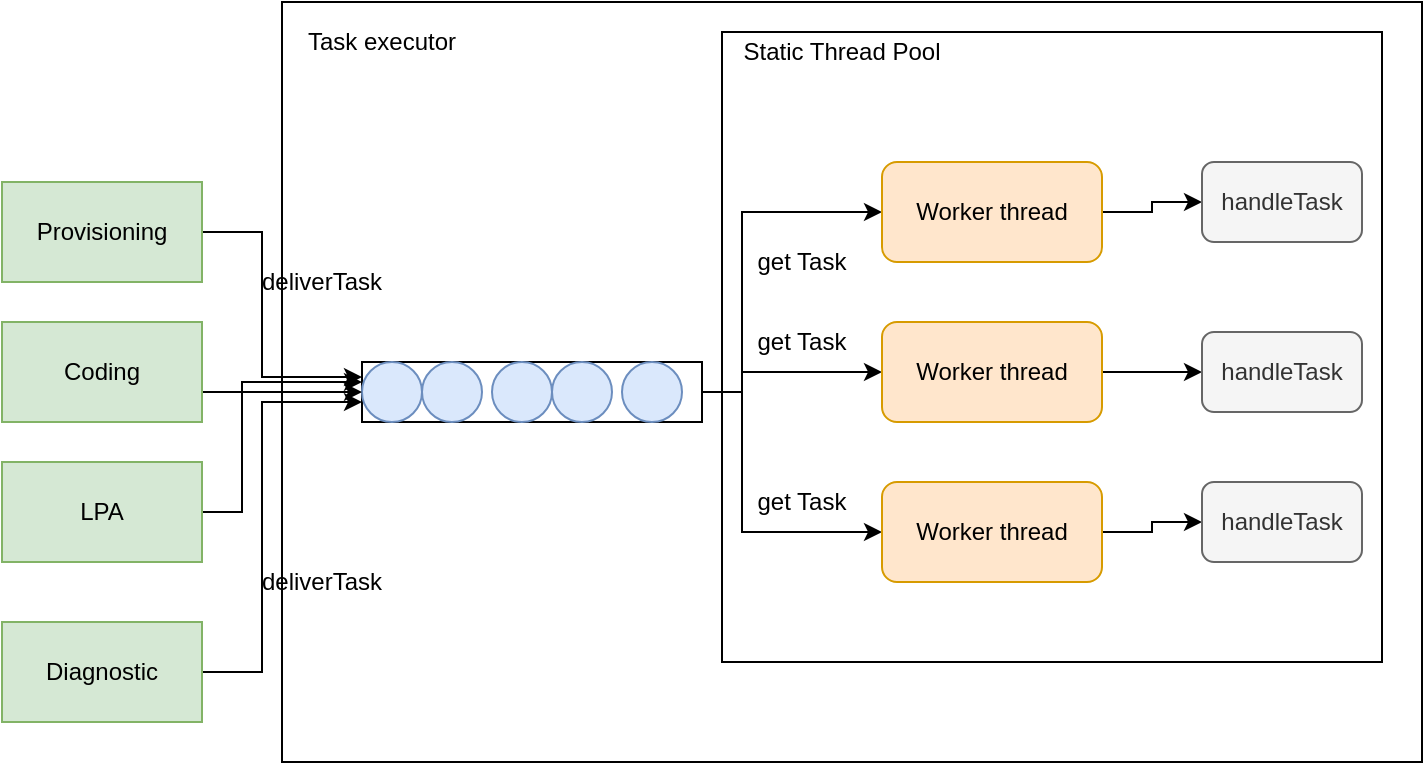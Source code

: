 <mxfile version="13.9.9" type="device" pages="9"><diagram id="nt-33PZltpepLIH63pHe" name="staticpool"><mxGraphModel dx="1086" dy="806" grid="1" gridSize="10" guides="1" tooltips="1" connect="1" arrows="1" fold="1" page="1" pageScale="1" pageWidth="850" pageHeight="1100" math="0" shadow="0"><root><mxCell id="zivXY78ELfz5qXbstn50-0"/><mxCell id="zivXY78ELfz5qXbstn50-1" parent="zivXY78ELfz5qXbstn50-0"/><mxCell id="zivXY78ELfz5qXbstn50-2" value="" style="rounded=0;whiteSpace=wrap;html=1;" parent="zivXY78ELfz5qXbstn50-1" vertex="1"><mxGeometry x="290" y="160" width="570" height="380" as="geometry"/></mxCell><mxCell id="zivXY78ELfz5qXbstn50-21" style="edgeStyle=orthogonalEdgeStyle;rounded=0;orthogonalLoop=1;jettySize=auto;html=1;exitX=1;exitY=0.5;exitDx=0;exitDy=0;entryX=0;entryY=0.5;entryDx=0;entryDy=0;" parent="zivXY78ELfz5qXbstn50-1" source="zivXY78ELfz5qXbstn50-3" target="zivXY78ELfz5qXbstn50-18" edge="1"><mxGeometry relative="1" as="geometry"><Array as="points"><mxPoint x="520" y="355"/><mxPoint x="520" y="265"/></Array></mxGeometry></mxCell><mxCell id="zivXY78ELfz5qXbstn50-22" style="edgeStyle=orthogonalEdgeStyle;rounded=0;orthogonalLoop=1;jettySize=auto;html=1;exitX=1;exitY=0.5;exitDx=0;exitDy=0;" parent="zivXY78ELfz5qXbstn50-1" source="zivXY78ELfz5qXbstn50-3" target="zivXY78ELfz5qXbstn50-19" edge="1"><mxGeometry relative="1" as="geometry"><Array as="points"><mxPoint x="520" y="355"/><mxPoint x="520" y="345"/></Array></mxGeometry></mxCell><mxCell id="zivXY78ELfz5qXbstn50-24" style="edgeStyle=orthogonalEdgeStyle;rounded=0;orthogonalLoop=1;jettySize=auto;html=1;exitX=1;exitY=0.5;exitDx=0;exitDy=0;entryX=0;entryY=0.5;entryDx=0;entryDy=0;" parent="zivXY78ELfz5qXbstn50-1" source="zivXY78ELfz5qXbstn50-3" target="zivXY78ELfz5qXbstn50-20" edge="1"><mxGeometry relative="1" as="geometry"><Array as="points"><mxPoint x="520" y="355"/><mxPoint x="520" y="425"/></Array></mxGeometry></mxCell><mxCell id="zivXY78ELfz5qXbstn50-3" value="" style="rounded=0;whiteSpace=wrap;html=1;" parent="zivXY78ELfz5qXbstn50-1" vertex="1"><mxGeometry x="330" y="340" width="170" height="30" as="geometry"/></mxCell><mxCell id="zivXY78ELfz5qXbstn50-4" value="" style="ellipse;whiteSpace=wrap;html=1;aspect=fixed;fillColor=#dae8fc;strokeColor=#6c8ebf;" parent="zivXY78ELfz5qXbstn50-1" vertex="1"><mxGeometry x="330" y="340" width="30" height="30" as="geometry"/></mxCell><mxCell id="zivXY78ELfz5qXbstn50-5" value="" style="ellipse;whiteSpace=wrap;html=1;aspect=fixed;fillColor=#dae8fc;strokeColor=#6c8ebf;" parent="zivXY78ELfz5qXbstn50-1" vertex="1"><mxGeometry x="360" y="340" width="30" height="30" as="geometry"/></mxCell><mxCell id="zivXY78ELfz5qXbstn50-6" value="" style="ellipse;whiteSpace=wrap;html=1;aspect=fixed;fillColor=#dae8fc;strokeColor=#6c8ebf;" parent="zivXY78ELfz5qXbstn50-1" vertex="1"><mxGeometry x="395" y="340" width="30" height="30" as="geometry"/></mxCell><mxCell id="zivXY78ELfz5qXbstn50-7" value="" style="ellipse;whiteSpace=wrap;html=1;aspect=fixed;fillColor=#dae8fc;strokeColor=#6c8ebf;" parent="zivXY78ELfz5qXbstn50-1" vertex="1"><mxGeometry x="425" y="340" width="30" height="30" as="geometry"/></mxCell><mxCell id="zivXY78ELfz5qXbstn50-8" value="" style="ellipse;whiteSpace=wrap;html=1;aspect=fixed;fillColor=#dae8fc;strokeColor=#6c8ebf;" parent="zivXY78ELfz5qXbstn50-1" vertex="1"><mxGeometry x="460" y="340" width="30" height="30" as="geometry"/></mxCell><mxCell id="zivXY78ELfz5qXbstn50-13" style="edgeStyle=orthogonalEdgeStyle;rounded=0;orthogonalLoop=1;jettySize=auto;html=1;exitX=1;exitY=0.5;exitDx=0;exitDy=0;entryX=0;entryY=0.25;entryDx=0;entryDy=0;" parent="zivXY78ELfz5qXbstn50-1" source="zivXY78ELfz5qXbstn50-9" target="zivXY78ELfz5qXbstn50-3" edge="1"><mxGeometry relative="1" as="geometry"><Array as="points"><mxPoint x="280" y="275"/><mxPoint x="280" y="348"/></Array></mxGeometry></mxCell><mxCell id="zivXY78ELfz5qXbstn50-9" value="Provisioning" style="rounded=0;whiteSpace=wrap;html=1;fillColor=#d5e8d4;strokeColor=#82b366;" parent="zivXY78ELfz5qXbstn50-1" vertex="1"><mxGeometry x="150" y="250" width="100" height="50" as="geometry"/></mxCell><mxCell id="zivXY78ELfz5qXbstn50-14" style="edgeStyle=orthogonalEdgeStyle;rounded=0;orthogonalLoop=1;jettySize=auto;html=1;exitX=1;exitY=0.5;exitDx=0;exitDy=0;entryX=0;entryY=0.5;entryDx=0;entryDy=0;" parent="zivXY78ELfz5qXbstn50-1" source="zivXY78ELfz5qXbstn50-10" target="zivXY78ELfz5qXbstn50-3" edge="1"><mxGeometry relative="1" as="geometry"><Array as="points"><mxPoint x="250" y="355"/></Array></mxGeometry></mxCell><mxCell id="zivXY78ELfz5qXbstn50-10" value="Coding" style="rounded=0;whiteSpace=wrap;html=1;fillColor=#d5e8d4;strokeColor=#82b366;" parent="zivXY78ELfz5qXbstn50-1" vertex="1"><mxGeometry x="150" y="320" width="100" height="50" as="geometry"/></mxCell><mxCell id="zivXY78ELfz5qXbstn50-15" style="edgeStyle=orthogonalEdgeStyle;rounded=0;orthogonalLoop=1;jettySize=auto;html=1;exitX=1;exitY=0.5;exitDx=0;exitDy=0;" parent="zivXY78ELfz5qXbstn50-1" source="zivXY78ELfz5qXbstn50-11" edge="1"><mxGeometry relative="1" as="geometry"><mxPoint x="330" y="350" as="targetPoint"/><Array as="points"><mxPoint x="270" y="415"/><mxPoint x="270" y="350"/></Array></mxGeometry></mxCell><mxCell id="zivXY78ELfz5qXbstn50-11" value="LPA" style="rounded=0;whiteSpace=wrap;html=1;fillColor=#d5e8d4;strokeColor=#82b366;" parent="zivXY78ELfz5qXbstn50-1" vertex="1"><mxGeometry x="150" y="390" width="100" height="50" as="geometry"/></mxCell><mxCell id="zivXY78ELfz5qXbstn50-16" style="edgeStyle=orthogonalEdgeStyle;rounded=0;orthogonalLoop=1;jettySize=auto;html=1;exitX=1;exitY=0.5;exitDx=0;exitDy=0;" parent="zivXY78ELfz5qXbstn50-1" source="zivXY78ELfz5qXbstn50-12" edge="1"><mxGeometry relative="1" as="geometry"><mxPoint x="330" y="360" as="targetPoint"/><Array as="points"><mxPoint x="280" y="495"/><mxPoint x="280" y="360"/></Array></mxGeometry></mxCell><mxCell id="zivXY78ELfz5qXbstn50-12" value="Diagnostic" style="rounded=0;whiteSpace=wrap;html=1;fillColor=#d5e8d4;strokeColor=#82b366;" parent="zivXY78ELfz5qXbstn50-1" vertex="1"><mxGeometry x="150" y="470" width="100" height="50" as="geometry"/></mxCell><mxCell id="9aAdsOg4KFCe4ynQcoht-1" style="edgeStyle=orthogonalEdgeStyle;rounded=0;orthogonalLoop=1;jettySize=auto;html=1;exitX=1;exitY=0.5;exitDx=0;exitDy=0;entryX=0;entryY=0.5;entryDx=0;entryDy=0;" parent="zivXY78ELfz5qXbstn50-1" source="zivXY78ELfz5qXbstn50-18" target="9aAdsOg4KFCe4ynQcoht-0" edge="1"><mxGeometry relative="1" as="geometry"/></mxCell><mxCell id="zivXY78ELfz5qXbstn50-18" value="Worker thread" style="rounded=1;whiteSpace=wrap;html=1;fillColor=#ffe6cc;strokeColor=#d79b00;" parent="zivXY78ELfz5qXbstn50-1" vertex="1"><mxGeometry x="590" y="240" width="110" height="50" as="geometry"/></mxCell><mxCell id="9aAdsOg4KFCe4ynQcoht-5" style="edgeStyle=orthogonalEdgeStyle;rounded=0;orthogonalLoop=1;jettySize=auto;html=1;exitX=1;exitY=0.5;exitDx=0;exitDy=0;entryX=0;entryY=0.5;entryDx=0;entryDy=0;" parent="zivXY78ELfz5qXbstn50-1" source="zivXY78ELfz5qXbstn50-19" target="9aAdsOg4KFCe4ynQcoht-4" edge="1"><mxGeometry relative="1" as="geometry"/></mxCell><mxCell id="zivXY78ELfz5qXbstn50-19" value="Worker thread" style="rounded=1;whiteSpace=wrap;html=1;fillColor=#ffe6cc;strokeColor=#d79b00;" parent="zivXY78ELfz5qXbstn50-1" vertex="1"><mxGeometry x="590" y="320" width="110" height="50" as="geometry"/></mxCell><mxCell id="9aAdsOg4KFCe4ynQcoht-6" style="edgeStyle=orthogonalEdgeStyle;rounded=0;orthogonalLoop=1;jettySize=auto;html=1;exitX=1;exitY=0.5;exitDx=0;exitDy=0;entryX=0;entryY=0.5;entryDx=0;entryDy=0;" parent="zivXY78ELfz5qXbstn50-1" source="zivXY78ELfz5qXbstn50-20" target="9aAdsOg4KFCe4ynQcoht-3" edge="1"><mxGeometry relative="1" as="geometry"/></mxCell><mxCell id="zivXY78ELfz5qXbstn50-20" value="Worker thread" style="rounded=1;whiteSpace=wrap;html=1;fillColor=#ffe6cc;strokeColor=#d79b00;" parent="zivXY78ELfz5qXbstn50-1" vertex="1"><mxGeometry x="590" y="400" width="110" height="50" as="geometry"/></mxCell><mxCell id="zivXY78ELfz5qXbstn50-23" value="" style="rounded=0;whiteSpace=wrap;html=1;gradientColor=#ffffff;fillColor=none;" parent="zivXY78ELfz5qXbstn50-1" vertex="1"><mxGeometry x="510" y="175" width="330" height="315" as="geometry"/></mxCell><mxCell id="zivXY78ELfz5qXbstn50-25" value="deliverTask" style="text;html=1;strokeColor=none;fillColor=none;align=center;verticalAlign=middle;whiteSpace=wrap;rounded=0;" parent="zivXY78ELfz5qXbstn50-1" vertex="1"><mxGeometry x="290" y="290" width="40" height="20" as="geometry"/></mxCell><mxCell id="zivXY78ELfz5qXbstn50-26" value="deliverTask" style="text;html=1;strokeColor=none;fillColor=none;align=center;verticalAlign=middle;whiteSpace=wrap;rounded=0;" parent="zivXY78ELfz5qXbstn50-1" vertex="1"><mxGeometry x="290" y="440" width="40" height="20" as="geometry"/></mxCell><mxCell id="zivXY78ELfz5qXbstn50-27" value="get Task" style="text;html=1;strokeColor=none;fillColor=none;align=center;verticalAlign=middle;whiteSpace=wrap;rounded=0;" parent="zivXY78ELfz5qXbstn50-1" vertex="1"><mxGeometry x="520" y="280" width="60" height="20" as="geometry"/></mxCell><mxCell id="zivXY78ELfz5qXbstn50-28" value="get Task" style="text;html=1;strokeColor=none;fillColor=none;align=center;verticalAlign=middle;whiteSpace=wrap;rounded=0;" parent="zivXY78ELfz5qXbstn50-1" vertex="1"><mxGeometry x="520" y="320" width="60" height="20" as="geometry"/></mxCell><mxCell id="zivXY78ELfz5qXbstn50-29" value="get Task" style="text;html=1;strokeColor=none;fillColor=none;align=center;verticalAlign=middle;whiteSpace=wrap;rounded=0;" parent="zivXY78ELfz5qXbstn50-1" vertex="1"><mxGeometry x="520" y="400" width="60" height="20" as="geometry"/></mxCell><mxCell id="9aAdsOg4KFCe4ynQcoht-0" value="handleTask" style="rounded=1;whiteSpace=wrap;html=1;fillColor=#f5f5f5;strokeColor=#666666;fontColor=#333333;" parent="zivXY78ELfz5qXbstn50-1" vertex="1"><mxGeometry x="750" y="240" width="80" height="40" as="geometry"/></mxCell><mxCell id="9aAdsOg4KFCe4ynQcoht-3" value="handleTask" style="rounded=1;whiteSpace=wrap;html=1;fillColor=#f5f5f5;strokeColor=#666666;fontColor=#333333;" parent="zivXY78ELfz5qXbstn50-1" vertex="1"><mxGeometry x="750" y="400" width="80" height="40" as="geometry"/></mxCell><mxCell id="9aAdsOg4KFCe4ynQcoht-4" value="handleTask" style="rounded=1;whiteSpace=wrap;html=1;fillColor=#f5f5f5;strokeColor=#666666;fontColor=#333333;" parent="zivXY78ELfz5qXbstn50-1" vertex="1"><mxGeometry x="750" y="325" width="80" height="40" as="geometry"/></mxCell><mxCell id="9aAdsOg4KFCe4ynQcoht-7" value="Static Thread Pool" style="text;html=1;strokeColor=none;fillColor=none;align=center;verticalAlign=middle;whiteSpace=wrap;rounded=0;" parent="zivXY78ELfz5qXbstn50-1" vertex="1"><mxGeometry x="510" y="175" width="120" height="20" as="geometry"/></mxCell><mxCell id="9aAdsOg4KFCe4ynQcoht-8" value="Task executor" style="text;html=1;strokeColor=none;fillColor=none;align=center;verticalAlign=middle;whiteSpace=wrap;rounded=0;" parent="zivXY78ELfz5qXbstn50-1" vertex="1"><mxGeometry x="300" y="170" width="80" height="20" as="geometry"/></mxCell></root></mxGraphModel></diagram><diagram name="leaderfollowers" id="LYaRGRNoK-PcFiE24GTn"><mxGraphModel dx="1086" dy="806" grid="1" gridSize="10" guides="1" tooltips="1" connect="1" arrows="1" fold="1" page="1" pageScale="1" pageWidth="850" pageHeight="1100" math="0" shadow="0"><root><mxCell id="k3pTQD591Xm7yAT8MLLj-0"/><mxCell id="k3pTQD591Xm7yAT8MLLj-1" parent="k3pTQD591Xm7yAT8MLLj-0"/><mxCell id="k3pTQD591Xm7yAT8MLLj-2" value="" style="rounded=0;whiteSpace=wrap;html=1;" parent="k3pTQD591Xm7yAT8MLLj-1" vertex="1"><mxGeometry x="300" y="155" width="850" height="380" as="geometry"/></mxCell><mxCell id="k3pTQD591Xm7yAT8MLLj-3" style="edgeStyle=orthogonalEdgeStyle;rounded=0;orthogonalLoop=1;jettySize=auto;html=1;exitX=1;exitY=0.5;exitDx=0;exitDy=0;entryX=0;entryY=0.5;entryDx=0;entryDy=0;" parent="k3pTQD591Xm7yAT8MLLj-1" source="k3pTQD591Xm7yAT8MLLj-6" target="k3pTQD591Xm7yAT8MLLj-21" edge="1"><mxGeometry relative="1" as="geometry"><Array as="points"><mxPoint x="560" y="355"/><mxPoint x="560" y="355"/></Array></mxGeometry></mxCell><mxCell id="k3pTQD591Xm7yAT8MLLj-6" value="" style="rounded=0;whiteSpace=wrap;html=1;" parent="k3pTQD591Xm7yAT8MLLj-1" vertex="1"><mxGeometry x="330" y="340" width="170" height="30" as="geometry"/></mxCell><mxCell id="k3pTQD591Xm7yAT8MLLj-7" value="" style="ellipse;whiteSpace=wrap;html=1;aspect=fixed;fillColor=#dae8fc;strokeColor=#6c8ebf;" parent="k3pTQD591Xm7yAT8MLLj-1" vertex="1"><mxGeometry x="330" y="340" width="30" height="30" as="geometry"/></mxCell><mxCell id="k3pTQD591Xm7yAT8MLLj-8" value="" style="ellipse;whiteSpace=wrap;html=1;aspect=fixed;fillColor=#dae8fc;strokeColor=#6c8ebf;" parent="k3pTQD591Xm7yAT8MLLj-1" vertex="1"><mxGeometry x="360" y="340" width="30" height="30" as="geometry"/></mxCell><mxCell id="k3pTQD591Xm7yAT8MLLj-9" value="" style="ellipse;whiteSpace=wrap;html=1;aspect=fixed;fillColor=#dae8fc;strokeColor=#6c8ebf;" parent="k3pTQD591Xm7yAT8MLLj-1" vertex="1"><mxGeometry x="395" y="340" width="30" height="30" as="geometry"/></mxCell><mxCell id="k3pTQD591Xm7yAT8MLLj-10" value="" style="ellipse;whiteSpace=wrap;html=1;aspect=fixed;fillColor=#dae8fc;strokeColor=#6c8ebf;" parent="k3pTQD591Xm7yAT8MLLj-1" vertex="1"><mxGeometry x="425" y="340" width="30" height="30" as="geometry"/></mxCell><mxCell id="k3pTQD591Xm7yAT8MLLj-11" value="" style="ellipse;whiteSpace=wrap;html=1;aspect=fixed;fillColor=#dae8fc;strokeColor=#6c8ebf;" parent="k3pTQD591Xm7yAT8MLLj-1" vertex="1"><mxGeometry x="460" y="340" width="30" height="30" as="geometry"/></mxCell><mxCell id="k3pTQD591Xm7yAT8MLLj-12" style="edgeStyle=orthogonalEdgeStyle;rounded=0;orthogonalLoop=1;jettySize=auto;html=1;exitX=1;exitY=0.5;exitDx=0;exitDy=0;entryX=0;entryY=0.25;entryDx=0;entryDy=0;" parent="k3pTQD591Xm7yAT8MLLj-1" source="k3pTQD591Xm7yAT8MLLj-13" target="k3pTQD591Xm7yAT8MLLj-6" edge="1"><mxGeometry relative="1" as="geometry"><Array as="points"><mxPoint x="280" y="275"/><mxPoint x="280" y="348"/></Array></mxGeometry></mxCell><mxCell id="k3pTQD591Xm7yAT8MLLj-13" value="Provisioning" style="rounded=0;whiteSpace=wrap;html=1;fillColor=#d5e8d4;strokeColor=#82b366;" parent="k3pTQD591Xm7yAT8MLLj-1" vertex="1"><mxGeometry x="150" y="250" width="100" height="50" as="geometry"/></mxCell><mxCell id="k3pTQD591Xm7yAT8MLLj-14" style="edgeStyle=orthogonalEdgeStyle;rounded=0;orthogonalLoop=1;jettySize=auto;html=1;exitX=1;exitY=0.5;exitDx=0;exitDy=0;entryX=0;entryY=0.5;entryDx=0;entryDy=0;" parent="k3pTQD591Xm7yAT8MLLj-1" source="k3pTQD591Xm7yAT8MLLj-15" target="k3pTQD591Xm7yAT8MLLj-6" edge="1"><mxGeometry relative="1" as="geometry"><Array as="points"><mxPoint x="250" y="355"/></Array></mxGeometry></mxCell><mxCell id="k3pTQD591Xm7yAT8MLLj-15" value="Coding" style="rounded=0;whiteSpace=wrap;html=1;fillColor=#d5e8d4;strokeColor=#82b366;" parent="k3pTQD591Xm7yAT8MLLj-1" vertex="1"><mxGeometry x="150" y="320" width="100" height="50" as="geometry"/></mxCell><mxCell id="k3pTQD591Xm7yAT8MLLj-16" style="edgeStyle=orthogonalEdgeStyle;rounded=0;orthogonalLoop=1;jettySize=auto;html=1;exitX=1;exitY=0.5;exitDx=0;exitDy=0;" parent="k3pTQD591Xm7yAT8MLLj-1" source="k3pTQD591Xm7yAT8MLLj-17" edge="1"><mxGeometry relative="1" as="geometry"><mxPoint x="330" y="350" as="targetPoint"/><Array as="points"><mxPoint x="270" y="415"/><mxPoint x="270" y="350"/></Array></mxGeometry></mxCell><mxCell id="k3pTQD591Xm7yAT8MLLj-17" value="LPA" style="rounded=0;whiteSpace=wrap;html=1;fillColor=#d5e8d4;strokeColor=#82b366;" parent="k3pTQD591Xm7yAT8MLLj-1" vertex="1"><mxGeometry x="150" y="390" width="100" height="50" as="geometry"/></mxCell><mxCell id="k3pTQD591Xm7yAT8MLLj-18" style="edgeStyle=orthogonalEdgeStyle;rounded=0;orthogonalLoop=1;jettySize=auto;html=1;exitX=1;exitY=0.5;exitDx=0;exitDy=0;" parent="k3pTQD591Xm7yAT8MLLj-1" source="k3pTQD591Xm7yAT8MLLj-19" edge="1"><mxGeometry relative="1" as="geometry"><mxPoint x="330" y="360" as="targetPoint"/><Array as="points"><mxPoint x="280" y="495"/><mxPoint x="280" y="360"/></Array></mxGeometry></mxCell><mxCell id="k3pTQD591Xm7yAT8MLLj-19" value="Diagnostic" style="rounded=0;whiteSpace=wrap;html=1;fillColor=#d5e8d4;strokeColor=#82b366;" parent="k3pTQD591Xm7yAT8MLLj-1" vertex="1"><mxGeometry x="150" y="470" width="100" height="50" as="geometry"/></mxCell><mxCell id="k3pTQD591Xm7yAT8MLLj-20" style="edgeStyle=orthogonalEdgeStyle;rounded=0;orthogonalLoop=1;jettySize=auto;html=1;exitX=1;exitY=0.5;exitDx=0;exitDy=0;entryX=0;entryY=0.5;entryDx=0;entryDy=0;" parent="k3pTQD591Xm7yAT8MLLj-1" source="k3pTQD591Xm7yAT8MLLj-21" target="k3pTQD591Xm7yAT8MLLj-27" edge="1"><mxGeometry relative="1" as="geometry"/></mxCell><mxCell id="oo5u8OZ4GYuGAwKExk5t-6" style="edgeStyle=orthogonalEdgeStyle;rounded=1;orthogonalLoop=1;jettySize=auto;html=1;exitX=0.5;exitY=1;exitDx=0;exitDy=0;dashed=1;" parent="k3pTQD591Xm7yAT8MLLj-1" source="k3pTQD591Xm7yAT8MLLj-21" target="oo5u8OZ4GYuGAwKExk5t-4" edge="1"><mxGeometry relative="1" as="geometry"/></mxCell><mxCell id="k3pTQD591Xm7yAT8MLLj-21" value="Leader thread" style="rounded=1;whiteSpace=wrap;html=1;fillColor=#fa6800;strokeColor=#C73500;fontColor=#ffffff;" parent="k3pTQD591Xm7yAT8MLLj-1" vertex="1"><mxGeometry x="590" y="330" width="110" height="50" as="geometry"/></mxCell><mxCell id="k3pTQD591Xm7yAT8MLLj-22" value="" style="rounded=0;whiteSpace=wrap;html=1;gradientColor=#ffffff;fillColor=none;" parent="k3pTQD591Xm7yAT8MLLj-1" vertex="1"><mxGeometry x="880" y="175" width="150" height="330" as="geometry"/></mxCell><mxCell id="k3pTQD591Xm7yAT8MLLj-23" value="deliverTask" style="text;html=1;strokeColor=none;fillColor=none;align=center;verticalAlign=middle;whiteSpace=wrap;rounded=0;" parent="k3pTQD591Xm7yAT8MLLj-1" vertex="1"><mxGeometry x="290" y="290" width="40" height="20" as="geometry"/></mxCell><mxCell id="k3pTQD591Xm7yAT8MLLj-24" value="deliverTask" style="text;html=1;strokeColor=none;fillColor=none;align=center;verticalAlign=middle;whiteSpace=wrap;rounded=0;" parent="k3pTQD591Xm7yAT8MLLj-1" vertex="1"><mxGeometry x="290" y="440" width="40" height="20" as="geometry"/></mxCell><mxCell id="k3pTQD591Xm7yAT8MLLj-25" value="get Task" style="text;html=1;strokeColor=none;fillColor=none;align=center;verticalAlign=middle;whiteSpace=wrap;rounded=0;" parent="k3pTQD591Xm7yAT8MLLj-1" vertex="1"><mxGeometry x="520" y="335" width="60" height="20" as="geometry"/></mxCell><mxCell id="DR3d7cHcjKAi0a7RleSq-0" style="edgeStyle=orthogonalEdgeStyle;rounded=1;orthogonalLoop=1;jettySize=auto;html=1;exitX=0.5;exitY=0;exitDx=0;exitDy=0;entryX=0.25;entryY=1;entryDx=0;entryDy=0;dashed=1;" parent="k3pTQD591Xm7yAT8MLLj-1" source="k3pTQD591Xm7yAT8MLLj-27" target="k3pTQD591Xm7yAT8MLLj-28" edge="1"><mxGeometry relative="1" as="geometry"><Array as="points"><mxPoint x="800" y="195"/></Array></mxGeometry></mxCell><mxCell id="k3pTQD591Xm7yAT8MLLj-27" value="handleTask" style="rounded=1;whiteSpace=wrap;html=1;fillColor=#f5f5f5;strokeColor=#666666;fontColor=#333333;" parent="k3pTQD591Xm7yAT8MLLj-1" vertex="1"><mxGeometry x="760" y="335" width="80" height="40" as="geometry"/></mxCell><mxCell id="k3pTQD591Xm7yAT8MLLj-28" value="Followers" style="text;html=1;strokeColor=none;fillColor=none;align=center;verticalAlign=middle;whiteSpace=wrap;rounded=0;" parent="k3pTQD591Xm7yAT8MLLj-1" vertex="1"><mxGeometry x="850" y="175" width="120" height="20" as="geometry"/></mxCell><mxCell id="k3pTQD591Xm7yAT8MLLj-33" value="pick up new Leader" style="text;html=1;strokeColor=none;fillColor=none;align=center;verticalAlign=middle;whiteSpace=wrap;rounded=0;" parent="k3pTQD591Xm7yAT8MLLj-1" vertex="1"><mxGeometry x="700" y="420" width="140" height="20" as="geometry"/></mxCell><mxCell id="k3pTQD591Xm7yAT8MLLj-34" style="edgeStyle=orthogonalEdgeStyle;rounded=0;orthogonalLoop=1;jettySize=auto;html=1;exitX=1;exitY=0.5;exitDx=0;exitDy=0;entryX=0;entryY=0.5;entryDx=0;entryDy=0;" parent="k3pTQD591Xm7yAT8MLLj-1" target="oo5u8OZ4GYuGAwKExk5t-0" edge="1"><mxGeometry relative="1" as="geometry"><mxPoint x="1000" y="270" as="sourcePoint"/><mxPoint x="1050" y="295" as="targetPoint"/></mxGeometry></mxCell><mxCell id="k3pTQD591Xm7yAT8MLLj-35" value="Follower thread" style="rounded=1;whiteSpace=wrap;html=1;fillColor=#ffe6cc;strokeColor=#d79b00;" parent="k3pTQD591Xm7yAT8MLLj-1" vertex="1"><mxGeometry x="892.5" y="240" width="110" height="50" as="geometry"/></mxCell><mxCell id="k3pTQD591Xm7yAT8MLLj-36" value="Follower thread" style="rounded=1;whiteSpace=wrap;html=1;fillColor=#76608a;strokeColor=#432D57;fontColor=#ffffff;" parent="k3pTQD591Xm7yAT8MLLj-1" vertex="1"><mxGeometry x="900" y="360" width="110" height="50" as="geometry"/></mxCell><mxCell id="oo5u8OZ4GYuGAwKExk5t-0" value="handleTask" style="rounded=1;whiteSpace=wrap;html=1;fillColor=#f5f5f5;strokeColor=#666666;fontColor=#333333;" parent="k3pTQD591Xm7yAT8MLLj-1" vertex="1"><mxGeometry x="1055" y="250" width="80" height="40" as="geometry"/></mxCell><mxCell id="oo5u8OZ4GYuGAwKExk5t-1" value="Follower thread" style="rounded=1;whiteSpace=wrap;html=1;fillColor=#76608a;strokeColor=#432D57;fontColor=#ffffff;" parent="k3pTQD591Xm7yAT8MLLj-1" vertex="1"><mxGeometry x="900" y="425" width="110" height="50" as="geometry"/></mxCell><mxCell id="oo5u8OZ4GYuGAwKExk5t-2" value="" style="rounded=0;whiteSpace=wrap;html=1;strokeColor=#000000;fillColor=none;gradientColor=#ffffff;" parent="k3pTQD591Xm7yAT8MLLj-1" vertex="1"><mxGeometry x="885" y="215" width="125" height="90" as="geometry"/></mxCell><mxCell id="oo5u8OZ4GYuGAwKExk5t-3" value="Active Follower" style="text;html=1;strokeColor=none;fillColor=none;align=center;verticalAlign=middle;whiteSpace=wrap;rounded=0;" parent="k3pTQD591Xm7yAT8MLLj-1" vertex="1"><mxGeometry x="885" y="215" width="100" height="20" as="geometry"/></mxCell><mxCell id="oo5u8OZ4GYuGAwKExk5t-4" value="" style="rounded=0;whiteSpace=wrap;html=1;strokeColor=#000000;fillColor=none;gradientColor=#ffffff;" parent="k3pTQD591Xm7yAT8MLLj-1" vertex="1"><mxGeometry x="890" y="330" width="130" height="170" as="geometry"/></mxCell><mxCell id="oo5u8OZ4GYuGAwKExk5t-5" value="Sleep Follower" style="text;html=1;strokeColor=none;fillColor=none;align=center;verticalAlign=middle;whiteSpace=wrap;rounded=0;" parent="k3pTQD591Xm7yAT8MLLj-1" vertex="1"><mxGeometry x="890" y="330" width="100" height="20" as="geometry"/></mxCell><mxCell id="DR3d7cHcjKAi0a7RleSq-2" value="Task executor" style="text;html=1;strokeColor=none;fillColor=none;align=center;verticalAlign=middle;whiteSpace=wrap;rounded=0;" parent="k3pTQD591Xm7yAT8MLLj-1" vertex="1"><mxGeometry x="305" y="170" width="80" height="20" as="geometry"/></mxCell><mxCell id="DR3d7cHcjKAi0a7RleSq-3" value="Join Followers" style="text;html=1;strokeColor=none;fillColor=none;align=center;verticalAlign=middle;whiteSpace=wrap;rounded=0;" parent="k3pTQD591Xm7yAT8MLLj-1" vertex="1"><mxGeometry x="720" y="240" width="80" height="20" as="geometry"/></mxCell></root></mxGraphModel></diagram><diagram id="zpv74DC_uGH9XFyzvKAG" name="dynamic_pool"><mxGraphModel dx="572" dy="822" grid="1" gridSize="10" guides="1" tooltips="1" connect="1" arrows="1" fold="1" page="1" pageScale="1" pageWidth="850" pageHeight="1100" math="0" shadow="0"><root><mxCell id="0"/><mxCell id="1" parent="0"/><mxCell id="YGt5eRZW4-EuLF7nVvlS-1" value="" style="rounded=0;whiteSpace=wrap;html=1;fillColor=none;" parent="1" vertex="1"><mxGeometry x="1450" y="360" width="690" height="750" as="geometry"/></mxCell><mxCell id="X1em2cayZD0xIofTeJ8v-11" value="" style="rounded=0;whiteSpace=wrap;html=1;fillColor=none;" parent="1" vertex="1"><mxGeometry x="1690" y="430" width="410" height="640" as="geometry"/></mxCell><mxCell id="X1em2cayZD0xIofTeJ8v-12" value="Dynamic thread Pool" style="text;html=1;strokeColor=none;fillColor=none;align=center;verticalAlign=middle;whiteSpace=wrap;rounded=0;" parent="1" vertex="1"><mxGeometry x="1692.5" y="440" width="120" height="20" as="geometry"/></mxCell><mxCell id="X1em2cayZD0xIofTeJ8v-13" value="Task executor" style="text;html=1;strokeColor=none;fillColor=none;align=center;verticalAlign=middle;whiteSpace=wrap;rounded=0;" parent="1" vertex="1"><mxGeometry x="1460" y="370" width="80" height="20" as="geometry"/></mxCell><mxCell id="X1em2cayZD0xIofTeJ8v-14" style="edgeStyle=orthogonalEdgeStyle;rounded=1;orthogonalLoop=1;jettySize=auto;html=1;exitX=1;exitY=0.25;exitDx=0;exitDy=0;entryX=0;entryY=0.5;entryDx=0;entryDy=0;dashed=1;" parent="1" source="X1em2cayZD0xIofTeJ8v-16" target="X1em2cayZD0xIofTeJ8v-39" edge="1"><mxGeometry relative="1" as="geometry"><Array as="points"><mxPoint x="1720" y="593"/><mxPoint x="1720" y="525"/></Array></mxGeometry></mxCell><mxCell id="X1em2cayZD0xIofTeJ8v-15" style="edgeStyle=orthogonalEdgeStyle;orthogonalLoop=1;jettySize=auto;html=1;exitX=1;exitY=0.75;exitDx=0;exitDy=0;entryX=0;entryY=0.5;entryDx=0;entryDy=0;rounded=1;dashed=1;" parent="1" source="X1em2cayZD0xIofTeJ8v-16" target="X1em2cayZD0xIofTeJ8v-52" edge="1"><mxGeometry relative="1" as="geometry"/></mxCell><mxCell id="X1em2cayZD0xIofTeJ8v-16" value="" style="rounded=0;whiteSpace=wrap;html=1;" parent="1" vertex="1"><mxGeometry x="1470" y="585" width="170" height="30" as="geometry"/></mxCell><mxCell id="X1em2cayZD0xIofTeJ8v-17" value="" style="ellipse;whiteSpace=wrap;html=1;aspect=fixed;fillColor=#dae8fc;strokeColor=#6c8ebf;" parent="1" vertex="1"><mxGeometry x="1470" y="585" width="30" height="30" as="geometry"/></mxCell><mxCell id="X1em2cayZD0xIofTeJ8v-18" value="" style="ellipse;whiteSpace=wrap;html=1;aspect=fixed;fillColor=#dae8fc;strokeColor=#6c8ebf;" parent="1" vertex="1"><mxGeometry x="1500" y="585" width="30" height="30" as="geometry"/></mxCell><mxCell id="X1em2cayZD0xIofTeJ8v-19" style="edgeStyle=orthogonalEdgeStyle;rounded=0;orthogonalLoop=1;jettySize=auto;html=1;exitX=0.5;exitY=1;exitDx=0;exitDy=0;entryX=0;entryY=0.5;entryDx=0;entryDy=0;" parent="1" source="X1em2cayZD0xIofTeJ8v-20" target="X1em2cayZD0xIofTeJ8v-35" edge="1"><mxGeometry relative="1" as="geometry"/></mxCell><mxCell id="X1em2cayZD0xIofTeJ8v-20" value="" style="ellipse;whiteSpace=wrap;html=1;aspect=fixed;fillColor=#dae8fc;strokeColor=#6c8ebf;" parent="1" vertex="1"><mxGeometry x="1535" y="585" width="30" height="30" as="geometry"/></mxCell><mxCell id="X1em2cayZD0xIofTeJ8v-21" value="" style="ellipse;whiteSpace=wrap;html=1;aspect=fixed;fillColor=#dae8fc;strokeColor=#6c8ebf;" parent="1" vertex="1"><mxGeometry x="1565" y="585" width="30" height="30" as="geometry"/></mxCell><mxCell id="X1em2cayZD0xIofTeJ8v-22" value="" style="ellipse;whiteSpace=wrap;html=1;aspect=fixed;fillColor=#dae8fc;strokeColor=#6c8ebf;" parent="1" vertex="1"><mxGeometry x="1600" y="585" width="30" height="30" as="geometry"/></mxCell><mxCell id="X1em2cayZD0xIofTeJ8v-23" style="edgeStyle=orthogonalEdgeStyle;rounded=0;orthogonalLoop=1;jettySize=auto;html=1;exitX=1;exitY=0.5;exitDx=0;exitDy=0;entryX=0;entryY=0.25;entryDx=0;entryDy=0;" parent="1" source="X1em2cayZD0xIofTeJ8v-24" target="X1em2cayZD0xIofTeJ8v-16" edge="1"><mxGeometry relative="1" as="geometry"><Array as="points"><mxPoint x="1420" y="520"/><mxPoint x="1420" y="593"/></Array></mxGeometry></mxCell><mxCell id="X1em2cayZD0xIofTeJ8v-24" value="Provisioning" style="rounded=0;whiteSpace=wrap;html=1;fillColor=#d5e8d4;strokeColor=#82b366;" parent="1" vertex="1"><mxGeometry x="1290" y="495" width="100" height="50" as="geometry"/></mxCell><mxCell id="X1em2cayZD0xIofTeJ8v-25" style="edgeStyle=orthogonalEdgeStyle;rounded=0;orthogonalLoop=1;jettySize=auto;html=1;exitX=1;exitY=0.5;exitDx=0;exitDy=0;entryX=0;entryY=0.5;entryDx=0;entryDy=0;" parent="1" source="X1em2cayZD0xIofTeJ8v-26" target="X1em2cayZD0xIofTeJ8v-16" edge="1"><mxGeometry relative="1" as="geometry"><Array as="points"><mxPoint x="1390" y="600"/></Array></mxGeometry></mxCell><mxCell id="X1em2cayZD0xIofTeJ8v-26" value="Coding" style="rounded=0;whiteSpace=wrap;html=1;fillColor=#d5e8d4;strokeColor=#82b366;" parent="1" vertex="1"><mxGeometry x="1290" y="565" width="100" height="50" as="geometry"/></mxCell><mxCell id="X1em2cayZD0xIofTeJ8v-27" style="edgeStyle=orthogonalEdgeStyle;rounded=0;orthogonalLoop=1;jettySize=auto;html=1;exitX=1;exitY=0.5;exitDx=0;exitDy=0;" parent="1" source="X1em2cayZD0xIofTeJ8v-28" edge="1"><mxGeometry relative="1" as="geometry"><mxPoint x="1470" y="595" as="targetPoint"/><Array as="points"><mxPoint x="1410" y="660"/><mxPoint x="1410" y="595"/></Array></mxGeometry></mxCell><mxCell id="X1em2cayZD0xIofTeJ8v-28" value="LPA" style="rounded=0;whiteSpace=wrap;html=1;fillColor=#d5e8d4;strokeColor=#82b366;" parent="1" vertex="1"><mxGeometry x="1290" y="635" width="100" height="50" as="geometry"/></mxCell><mxCell id="X1em2cayZD0xIofTeJ8v-29" style="edgeStyle=orthogonalEdgeStyle;rounded=0;orthogonalLoop=1;jettySize=auto;html=1;exitX=1;exitY=0.5;exitDx=0;exitDy=0;" parent="1" source="X1em2cayZD0xIofTeJ8v-30" edge="1"><mxGeometry relative="1" as="geometry"><mxPoint x="1470" y="605" as="targetPoint"/><Array as="points"><mxPoint x="1420" y="740"/><mxPoint x="1420" y="605"/></Array></mxGeometry></mxCell><mxCell id="X1em2cayZD0xIofTeJ8v-30" value="Diagnostic" style="rounded=0;whiteSpace=wrap;html=1;fillColor=#d5e8d4;strokeColor=#82b366;" parent="1" vertex="1"><mxGeometry x="1290" y="715" width="100" height="50" as="geometry"/></mxCell><mxCell id="X1em2cayZD0xIofTeJ8v-31" value="deliverTask" style="text;html=1;strokeColor=none;fillColor=none;align=center;verticalAlign=middle;whiteSpace=wrap;rounded=0;" parent="1" vertex="1"><mxGeometry x="1430" y="535" width="40" height="20" as="geometry"/></mxCell><mxCell id="X1em2cayZD0xIofTeJ8v-32" value="deliverTask" style="text;html=1;strokeColor=none;fillColor=none;align=center;verticalAlign=middle;whiteSpace=wrap;rounded=0;" parent="1" vertex="1"><mxGeometry x="1430" y="685" width="40" height="20" as="geometry"/></mxCell><mxCell id="X1em2cayZD0xIofTeJ8v-33" value="" style="rounded=0;whiteSpace=wrap;html=1;fillColor=none;" parent="1" vertex="1"><mxGeometry x="1800" y="475" width="120" height="220" as="geometry"/></mxCell><mxCell id="X1em2cayZD0xIofTeJ8v-34" value="Running list" style="text;html=1;strokeColor=none;fillColor=none;align=center;verticalAlign=middle;whiteSpace=wrap;rounded=0;" parent="1" vertex="1"><mxGeometry x="1790" y="475" width="100" height="30" as="geometry"/></mxCell><mxCell id="X1em2cayZD0xIofTeJ8v-35" value="" style="rounded=0;whiteSpace=wrap;html=1;fillColor=none;" parent="1" vertex="1"><mxGeometry x="1800" y="745" width="130" height="185" as="geometry"/></mxCell><mxCell id="X1em2cayZD0xIofTeJ8v-36" value="Free dispatchers&lt;br&gt;(sleeping)" style="text;html=1;strokeColor=none;fillColor=none;align=center;verticalAlign=middle;whiteSpace=wrap;rounded=0;" parent="1" vertex="1"><mxGeometry x="1800" y="750" width="120" height="30" as="geometry"/></mxCell><mxCell id="X1em2cayZD0xIofTeJ8v-37" value="" style="rounded=0;whiteSpace=wrap;html=1;fillColor=none;" parent="1" vertex="1"><mxGeometry x="1800" y="950" width="130" height="110" as="geometry"/></mxCell><mxCell id="X1em2cayZD0xIofTeJ8v-38" style="edgeStyle=orthogonalEdgeStyle;rounded=0;orthogonalLoop=1;jettySize=auto;html=1;exitX=1;exitY=0.5;exitDx=0;exitDy=0;entryX=0;entryY=0.5;entryDx=0;entryDy=0;" parent="1" source="X1em2cayZD0xIofTeJ8v-39" target="X1em2cayZD0xIofTeJ8v-47" edge="1"><mxGeometry relative="1" as="geometry"/></mxCell><mxCell id="X1em2cayZD0xIofTeJ8v-39" value="Worker thread" style="rounded=1;whiteSpace=wrap;html=1;fillColor=#d5e8d4;strokeColor=#82b366;" parent="1" vertex="1"><mxGeometry x="1805" y="505" width="105" height="40" as="geometry"/></mxCell><mxCell id="X1em2cayZD0xIofTeJ8v-40" style="edgeStyle=orthogonalEdgeStyle;rounded=0;orthogonalLoop=1;jettySize=auto;html=1;exitX=1;exitY=0.5;exitDx=0;exitDy=0;entryX=0;entryY=0.25;entryDx=0;entryDy=0;" parent="1" source="X1em2cayZD0xIofTeJ8v-41" target="X1em2cayZD0xIofTeJ8v-48" edge="1"><mxGeometry relative="1" as="geometry"/></mxCell><mxCell id="X1em2cayZD0xIofTeJ8v-41" value="Worker thread" style="rounded=1;whiteSpace=wrap;html=1;fillColor=#d5e8d4;strokeColor=#82b366;" parent="1" vertex="1"><mxGeometry x="1805" y="565" width="105" height="50" as="geometry"/></mxCell><mxCell id="X1em2cayZD0xIofTeJ8v-42" value="Worker thread" style="rounded=1;whiteSpace=wrap;html=1;fillColor=#bac8d3;strokeColor=#23445d;" parent="1" vertex="1"><mxGeometry x="1812.5" y="790" width="105" height="40" as="geometry"/></mxCell><mxCell id="X1em2cayZD0xIofTeJ8v-43" style="edgeStyle=orthogonalEdgeStyle;rounded=0;orthogonalLoop=1;jettySize=auto;html=1;exitX=1;exitY=0.5;exitDx=0;exitDy=0;" parent="1" source="X1em2cayZD0xIofTeJ8v-44" target="X1em2cayZD0xIofTeJ8v-49" edge="1"><mxGeometry relative="1" as="geometry"/></mxCell><mxCell id="X1em2cayZD0xIofTeJ8v-44" value="Worker thread" style="rounded=1;whiteSpace=wrap;html=1;fillColor=#a0522d;strokeColor=#6D1F00;fontColor=#ffffff;" parent="1" vertex="1"><mxGeometry x="1812.5" y="990" width="105" height="40" as="geometry"/></mxCell><mxCell id="X1em2cayZD0xIofTeJ8v-45" value="Elapsed list" style="text;html=1;strokeColor=none;fillColor=none;align=center;verticalAlign=middle;whiteSpace=wrap;rounded=0;" parent="1" vertex="1"><mxGeometry x="1780" y="950" width="120" height="30" as="geometry"/></mxCell><mxCell id="X1em2cayZD0xIofTeJ8v-46" value="Worker thread" style="rounded=1;whiteSpace=wrap;html=1;fillColor=#bac8d3;strokeColor=#23445d;" parent="1" vertex="1"><mxGeometry x="1812.5" y="850" width="105" height="40" as="geometry"/></mxCell><mxCell id="X1em2cayZD0xIofTeJ8v-47" value="handleTask" style="rounded=1;whiteSpace=wrap;html=1;fillColor=#f5f5f5;strokeColor=#666666;fontColor=#333333;" parent="1" vertex="1"><mxGeometry x="1940" y="505" width="80" height="40" as="geometry"/></mxCell><mxCell id="X1em2cayZD0xIofTeJ8v-48" value="handleTask" style="rounded=1;whiteSpace=wrap;html=1;fillColor=#f5f5f5;strokeColor=#666666;fontColor=#333333;" parent="1" vertex="1"><mxGeometry x="1940" y="580" width="80" height="40" as="geometry"/></mxCell><mxCell id="X1em2cayZD0xIofTeJ8v-49" value="" style="shape=sumEllipse;perimeter=ellipsePerimeter;whiteSpace=wrap;html=1;backgroundOutline=1;fillColor=#bac8d3;strokeColor=#23445d;" parent="1" vertex="1"><mxGeometry x="1970" y="995" width="30" height="30" as="geometry"/></mxCell><mxCell id="X1em2cayZD0xIofTeJ8v-50" style="edgeStyle=orthogonalEdgeStyle;rounded=0;orthogonalLoop=1;jettySize=auto;html=1;exitX=0.5;exitY=1;exitDx=0;exitDy=0;" parent="1" edge="1"><mxGeometry relative="1" as="geometry"><mxPoint x="1910" y="525" as="sourcePoint"/><mxPoint x="1910" y="525" as="targetPoint"/></mxGeometry></mxCell><mxCell id="X1em2cayZD0xIofTeJ8v-51" style="edgeStyle=orthogonalEdgeStyle;rounded=0;orthogonalLoop=1;jettySize=auto;html=1;exitX=1;exitY=0.5;exitDx=0;exitDy=0;entryX=0;entryY=0.5;entryDx=0;entryDy=0;" parent="1" source="X1em2cayZD0xIofTeJ8v-52" target="X1em2cayZD0xIofTeJ8v-53" edge="1"><mxGeometry relative="1" as="geometry"/></mxCell><mxCell id="X1em2cayZD0xIofTeJ8v-52" value="Main worker thread" style="rounded=1;whiteSpace=wrap;html=1;fillColor=#fa6800;strokeColor=#C73500;fontColor=#ffffff;" parent="1" vertex="1"><mxGeometry x="1805" y="635" width="110" height="50" as="geometry"/></mxCell><mxCell id="X1em2cayZD0xIofTeJ8v-53" value="handleTask" style="rounded=1;whiteSpace=wrap;html=1;fillColor=#f5f5f5;strokeColor=#666666;fontColor=#333333;" parent="1" vertex="1"><mxGeometry x="1940" y="640" width="80" height="40" as="geometry"/></mxCell><mxCell id="X1em2cayZD0xIofTeJ8v-54" style="edgeStyle=orthogonalEdgeStyle;rounded=1;orthogonalLoop=1;jettySize=auto;html=1;exitX=1;exitY=0.5;exitDx=0;exitDy=0;entryX=0.017;entryY=0.532;entryDx=0;entryDy=0;entryPerimeter=0;dashed=1;" parent="1" source="X1em2cayZD0xIofTeJ8v-16" target="X1em2cayZD0xIofTeJ8v-33" edge="1"><mxGeometry relative="1" as="geometry"/></mxCell><mxCell id="X1em2cayZD0xIofTeJ8v-55" value="Task Queue" style="text;html=1;strokeColor=none;fillColor=none;align=center;verticalAlign=middle;whiteSpace=wrap;rounded=0;" parent="1" vertex="1"><mxGeometry x="1555" y="565" width="75" height="20" as="geometry"/></mxCell><mxCell id="X1em2cayZD0xIofTeJ8v-56" value="Wakeup dispatcher" style="text;html=1;strokeColor=none;fillColor=none;align=center;verticalAlign=middle;whiteSpace=wrap;rounded=0;" parent="1" vertex="1"><mxGeometry x="1550" y="770" width="75" height="20" as="geometry"/></mxCell><mxCell id="X1em2cayZD0xIofTeJ8v-57" value="pop task" style="text;html=1;strokeColor=none;fillColor=none;align=center;verticalAlign=middle;whiteSpace=wrap;rounded=0;" parent="1" vertex="1"><mxGeometry x="1725" y="505" width="75" height="20" as="geometry"/></mxCell><mxCell id="X1em2cayZD0xIofTeJ8v-58" value="pop task" style="text;html=1;strokeColor=none;fillColor=none;align=center;verticalAlign=middle;whiteSpace=wrap;rounded=0;" parent="1" vertex="1"><mxGeometry x="1730" y="575" width="75" height="20" as="geometry"/></mxCell><mxCell id="X1em2cayZD0xIofTeJ8v-59" value="pop task" style="text;html=1;strokeColor=none;fillColor=none;align=center;verticalAlign=middle;whiteSpace=wrap;rounded=0;" parent="1" vertex="1"><mxGeometry x="1725" y="640" width="75" height="20" as="geometry"/></mxCell></root></mxGraphModel></diagram><diagram name="dynamicpool_allocate" id="15SaTxoVXmAjcVDx2Ek9"><mxGraphModel dx="1422" dy="822" grid="1" gridSize="10" guides="1" tooltips="1" connect="1" arrows="1" fold="1" page="1" pageScale="1" pageWidth="850" pageHeight="1100" math="0" shadow="0"><root><mxCell id="0fP2CDLKNxyORhqpaASC-0"/><mxCell id="0fP2CDLKNxyORhqpaASC-1" parent="0fP2CDLKNxyORhqpaASC-0"/><mxCell id="0fP2CDLKNxyORhqpaASC-2" value="" style="rounded=0;whiteSpace=wrap;html=1;" parent="0fP2CDLKNxyORhqpaASC-1" vertex="1"><mxGeometry x="290" y="170" width="1390" height="350" as="geometry"/></mxCell><mxCell id="0fP2CDLKNxyORhqpaASC-3" style="edgeStyle=orthogonalEdgeStyle;rounded=0;orthogonalLoop=1;jettySize=auto;html=1;exitX=1;exitY=0.5;exitDx=0;exitDy=0;entryX=0;entryY=0.5;entryDx=0;entryDy=0;" parent="0fP2CDLKNxyORhqpaASC-1" source="0fP2CDLKNxyORhqpaASC-6" target="0fP2CDLKNxyORhqpaASC-21" edge="1"><mxGeometry relative="1" as="geometry"><Array as="points"><mxPoint x="560" y="355"/><mxPoint x="560" y="355"/></Array></mxGeometry></mxCell><mxCell id="0fP2CDLKNxyORhqpaASC-4" style="edgeStyle=orthogonalEdgeStyle;orthogonalLoop=1;jettySize=auto;html=1;exitX=1;exitY=0.5;exitDx=0;exitDy=0;entryX=0.25;entryY=0;entryDx=0;entryDy=0;rounded=1;dashed=1;" parent="0fP2CDLKNxyORhqpaASC-1" source="0fP2CDLKNxyORhqpaASC-6" target="0fP2CDLKNxyORhqpaASC-35" edge="1"><mxGeometry relative="1" as="geometry"><Array as="points"><mxPoint x="510" y="355"/><mxPoint x="510" y="255"/><mxPoint x="1068" y="255"/></Array></mxGeometry></mxCell><mxCell id="0fP2CDLKNxyORhqpaASC-5" style="edgeStyle=orthogonalEdgeStyle;rounded=1;orthogonalLoop=1;jettySize=auto;html=1;exitX=1;exitY=0.5;exitDx=0;exitDy=0;entryX=0.25;entryY=1;entryDx=0;entryDy=0;dashed=1;" parent="0fP2CDLKNxyORhqpaASC-1" source="0fP2CDLKNxyORhqpaASC-6" target="0fP2CDLKNxyORhqpaASC-36" edge="1"><mxGeometry relative="1" as="geometry"><Array as="points"><mxPoint x="500" y="490"/><mxPoint x="1068" y="490"/></Array></mxGeometry></mxCell><mxCell id="0fP2CDLKNxyORhqpaASC-6" value="" style="rounded=0;whiteSpace=wrap;html=1;" parent="0fP2CDLKNxyORhqpaASC-1" vertex="1"><mxGeometry x="330" y="340" width="170" height="30" as="geometry"/></mxCell><mxCell id="0fP2CDLKNxyORhqpaASC-7" value="" style="ellipse;whiteSpace=wrap;html=1;aspect=fixed;fillColor=#dae8fc;strokeColor=#6c8ebf;" parent="0fP2CDLKNxyORhqpaASC-1" vertex="1"><mxGeometry x="330" y="340" width="30" height="30" as="geometry"/></mxCell><mxCell id="0fP2CDLKNxyORhqpaASC-8" value="" style="ellipse;whiteSpace=wrap;html=1;aspect=fixed;fillColor=#dae8fc;strokeColor=#6c8ebf;" parent="0fP2CDLKNxyORhqpaASC-1" vertex="1"><mxGeometry x="360" y="340" width="30" height="30" as="geometry"/></mxCell><mxCell id="0fP2CDLKNxyORhqpaASC-9" value="" style="ellipse;whiteSpace=wrap;html=1;aspect=fixed;fillColor=#dae8fc;strokeColor=#6c8ebf;" parent="0fP2CDLKNxyORhqpaASC-1" vertex="1"><mxGeometry x="395" y="340" width="30" height="30" as="geometry"/></mxCell><mxCell id="0fP2CDLKNxyORhqpaASC-10" value="" style="ellipse;whiteSpace=wrap;html=1;aspect=fixed;fillColor=#dae8fc;strokeColor=#6c8ebf;" parent="0fP2CDLKNxyORhqpaASC-1" vertex="1"><mxGeometry x="425" y="340" width="30" height="30" as="geometry"/></mxCell><mxCell id="0fP2CDLKNxyORhqpaASC-11" value="" style="ellipse;whiteSpace=wrap;html=1;aspect=fixed;fillColor=#dae8fc;strokeColor=#6c8ebf;" parent="0fP2CDLKNxyORhqpaASC-1" vertex="1"><mxGeometry x="460" y="340" width="30" height="30" as="geometry"/></mxCell><mxCell id="0fP2CDLKNxyORhqpaASC-12" style="edgeStyle=orthogonalEdgeStyle;rounded=0;orthogonalLoop=1;jettySize=auto;html=1;exitX=1;exitY=0.5;exitDx=0;exitDy=0;entryX=0;entryY=0.25;entryDx=0;entryDy=0;" parent="0fP2CDLKNxyORhqpaASC-1" source="0fP2CDLKNxyORhqpaASC-13" target="0fP2CDLKNxyORhqpaASC-6" edge="1"><mxGeometry relative="1" as="geometry"><Array as="points"><mxPoint x="280" y="275"/><mxPoint x="280" y="348"/></Array></mxGeometry></mxCell><mxCell id="0fP2CDLKNxyORhqpaASC-13" value="Provisioning" style="rounded=0;whiteSpace=wrap;html=1;fillColor=#d5e8d4;strokeColor=#82b366;" parent="0fP2CDLKNxyORhqpaASC-1" vertex="1"><mxGeometry x="150" y="250" width="100" height="50" as="geometry"/></mxCell><mxCell id="0fP2CDLKNxyORhqpaASC-14" style="edgeStyle=orthogonalEdgeStyle;rounded=0;orthogonalLoop=1;jettySize=auto;html=1;exitX=1;exitY=0.5;exitDx=0;exitDy=0;entryX=0;entryY=0.5;entryDx=0;entryDy=0;" parent="0fP2CDLKNxyORhqpaASC-1" source="0fP2CDLKNxyORhqpaASC-15" target="0fP2CDLKNxyORhqpaASC-6" edge="1"><mxGeometry relative="1" as="geometry"><Array as="points"><mxPoint x="250" y="355"/></Array></mxGeometry></mxCell><mxCell id="0fP2CDLKNxyORhqpaASC-15" value="Coding" style="rounded=0;whiteSpace=wrap;html=1;fillColor=#d5e8d4;strokeColor=#82b366;" parent="0fP2CDLKNxyORhqpaASC-1" vertex="1"><mxGeometry x="150" y="320" width="100" height="50" as="geometry"/></mxCell><mxCell id="0fP2CDLKNxyORhqpaASC-16" style="edgeStyle=orthogonalEdgeStyle;rounded=0;orthogonalLoop=1;jettySize=auto;html=1;exitX=1;exitY=0.5;exitDx=0;exitDy=0;" parent="0fP2CDLKNxyORhqpaASC-1" source="0fP2CDLKNxyORhqpaASC-17" edge="1"><mxGeometry relative="1" as="geometry"><mxPoint x="330" y="350" as="targetPoint"/><Array as="points"><mxPoint x="270" y="415"/><mxPoint x="270" y="350"/></Array></mxGeometry></mxCell><mxCell id="0fP2CDLKNxyORhqpaASC-17" value="LPA" style="rounded=0;whiteSpace=wrap;html=1;fillColor=#d5e8d4;strokeColor=#82b366;" parent="0fP2CDLKNxyORhqpaASC-1" vertex="1"><mxGeometry x="150" y="390" width="100" height="50" as="geometry"/></mxCell><mxCell id="0fP2CDLKNxyORhqpaASC-18" style="edgeStyle=orthogonalEdgeStyle;rounded=0;orthogonalLoop=1;jettySize=auto;html=1;exitX=1;exitY=0.5;exitDx=0;exitDy=0;" parent="0fP2CDLKNxyORhqpaASC-1" source="0fP2CDLKNxyORhqpaASC-19" edge="1"><mxGeometry relative="1" as="geometry"><mxPoint x="330" y="360" as="targetPoint"/><Array as="points"><mxPoint x="280" y="495"/><mxPoint x="280" y="360"/></Array></mxGeometry></mxCell><mxCell id="0fP2CDLKNxyORhqpaASC-19" value="Diagnostic" style="rounded=0;whiteSpace=wrap;html=1;fillColor=#d5e8d4;strokeColor=#82b366;" parent="0fP2CDLKNxyORhqpaASC-1" vertex="1"><mxGeometry x="150" y="470" width="100" height="50" as="geometry"/></mxCell><mxCell id="0fP2CDLKNxyORhqpaASC-20" style="edgeStyle=orthogonalEdgeStyle;rounded=0;orthogonalLoop=1;jettySize=auto;html=1;exitX=1;exitY=0.5;exitDx=0;exitDy=0;entryX=0;entryY=0.5;entryDx=0;entryDy=0;" parent="0fP2CDLKNxyORhqpaASC-1" source="0fP2CDLKNxyORhqpaASC-21" target="0fP2CDLKNxyORhqpaASC-27" edge="1"><mxGeometry relative="1" as="geometry"/></mxCell><mxCell id="0fP2CDLKNxyORhqpaASC-21" value="Main woker thread" style="rounded=1;whiteSpace=wrap;html=1;fillColor=#fa6800;strokeColor=#C73500;fontColor=#ffffff;" parent="0fP2CDLKNxyORhqpaASC-1" vertex="1"><mxGeometry x="590" y="330" width="110" height="50" as="geometry"/></mxCell><mxCell id="0fP2CDLKNxyORhqpaASC-22" value="" style="rounded=0;whiteSpace=wrap;html=1;gradientColor=#ffffff;fillColor=none;" parent="0fP2CDLKNxyORhqpaASC-1" vertex="1"><mxGeometry x="1020" y="180" width="150" height="280" as="geometry"/></mxCell><mxCell id="0fP2CDLKNxyORhqpaASC-23" value="deliverTask" style="text;html=1;strokeColor=none;fillColor=none;align=center;verticalAlign=middle;whiteSpace=wrap;rounded=0;" parent="0fP2CDLKNxyORhqpaASC-1" vertex="1"><mxGeometry x="290" y="290" width="40" height="20" as="geometry"/></mxCell><mxCell id="0fP2CDLKNxyORhqpaASC-24" value="deliverTask" style="text;html=1;strokeColor=none;fillColor=none;align=center;verticalAlign=middle;whiteSpace=wrap;rounded=0;" parent="0fP2CDLKNxyORhqpaASC-1" vertex="1"><mxGeometry x="290" y="440" width="40" height="20" as="geometry"/></mxCell><mxCell id="0fP2CDLKNxyORhqpaASC-25" value="get Task" style="text;html=1;strokeColor=none;fillColor=none;align=center;verticalAlign=middle;whiteSpace=wrap;rounded=0;" parent="0fP2CDLKNxyORhqpaASC-1" vertex="1"><mxGeometry x="520" y="335" width="60" height="20" as="geometry"/></mxCell><mxCell id="0fP2CDLKNxyORhqpaASC-26" style="edgeStyle=orthogonalEdgeStyle;rounded=0;orthogonalLoop=1;jettySize=auto;html=1;exitX=1;exitY=0.5;exitDx=0;exitDy=0;entryX=0;entryY=0.5;entryDx=0;entryDy=0;entryPerimeter=0;" parent="0fP2CDLKNxyORhqpaASC-1" source="0fP2CDLKNxyORhqpaASC-27" target="0fP2CDLKNxyORhqpaASC-32" edge="1"><mxGeometry relative="1" as="geometry"/></mxCell><mxCell id="0fP2CDLKNxyORhqpaASC-27" value="handleTask" style="rounded=1;whiteSpace=wrap;html=1;fillColor=#f5f5f5;strokeColor=#666666;fontColor=#333333;" parent="0fP2CDLKNxyORhqpaASC-1" vertex="1"><mxGeometry x="750" y="325" width="80" height="40" as="geometry"/></mxCell><mxCell id="0fP2CDLKNxyORhqpaASC-28" value="Dynamic thread Pool" style="text;html=1;strokeColor=none;fillColor=none;align=center;verticalAlign=middle;whiteSpace=wrap;rounded=0;" parent="0fP2CDLKNxyORhqpaASC-1" vertex="1"><mxGeometry x="1020" y="190" width="120" height="20" as="geometry"/></mxCell><mxCell id="0fP2CDLKNxyORhqpaASC-29" value="Task executor" style="text;html=1;strokeColor=none;fillColor=none;align=center;verticalAlign=middle;whiteSpace=wrap;rounded=0;" parent="0fP2CDLKNxyORhqpaASC-1" vertex="1"><mxGeometry x="300" y="170" width="80" height="20" as="geometry"/></mxCell><mxCell id="0fP2CDLKNxyORhqpaASC-30" style="edgeStyle=orthogonalEdgeStyle;rounded=0;orthogonalLoop=1;jettySize=auto;html=1;exitX=0.5;exitY=1;exitDx=0;exitDy=0;exitPerimeter=0;entryX=0.5;entryY=1;entryDx=0;entryDy=0;" parent="0fP2CDLKNxyORhqpaASC-1" source="0fP2CDLKNxyORhqpaASC-32" target="0fP2CDLKNxyORhqpaASC-21" edge="1"><mxGeometry relative="1" as="geometry"><Array as="points"><mxPoint x="915" y="440"/><mxPoint x="645" y="440"/></Array></mxGeometry></mxCell><mxCell id="0fP2CDLKNxyORhqpaASC-31" style="edgeStyle=orthogonalEdgeStyle;rounded=0;orthogonalLoop=1;jettySize=auto;html=1;exitX=1;exitY=0.5;exitDx=0;exitDy=0;exitPerimeter=0;entryX=0;entryY=0.5;entryDx=0;entryDy=0;" parent="0fP2CDLKNxyORhqpaASC-1" source="0fP2CDLKNxyORhqpaASC-32" target="0fP2CDLKNxyORhqpaASC-35" edge="1"><mxGeometry relative="1" as="geometry"/></mxCell><mxCell id="0fP2CDLKNxyORhqpaASC-32" value="Delayed Task" style="strokeWidth=2;html=1;shape=mxgraph.flowchart.decision;whiteSpace=wrap;fillColor=none;gradientColor=#ffffff;" parent="0fP2CDLKNxyORhqpaASC-1" vertex="1"><mxGeometry x="880" y="310" width="70" height="70" as="geometry"/></mxCell><mxCell id="0fP2CDLKNxyORhqpaASC-33" value="No" style="text;html=1;strokeColor=none;fillColor=none;align=center;verticalAlign=middle;whiteSpace=wrap;rounded=0;" parent="0fP2CDLKNxyORhqpaASC-1" vertex="1"><mxGeometry x="910" y="390" width="40" height="20" as="geometry"/></mxCell><mxCell id="0fP2CDLKNxyORhqpaASC-34" style="edgeStyle=orthogonalEdgeStyle;rounded=0;orthogonalLoop=1;jettySize=auto;html=1;exitX=1;exitY=0.5;exitDx=0;exitDy=0;entryX=0;entryY=0.5;entryDx=0;entryDy=0;" parent="0fP2CDLKNxyORhqpaASC-1" source="0fP2CDLKNxyORhqpaASC-35" target="0fP2CDLKNxyORhqpaASC-40" edge="1"><mxGeometry relative="1" as="geometry"/></mxCell><mxCell id="0fP2CDLKNxyORhqpaASC-35" value="Worker thread" style="rounded=1;whiteSpace=wrap;html=1;fillColor=#ffe6cc;strokeColor=#d79b00;" parent="0fP2CDLKNxyORhqpaASC-1" vertex="1"><mxGeometry x="1040" y="275" width="110" height="50" as="geometry"/></mxCell><mxCell id="0fP2CDLKNxyORhqpaASC-36" value="Worker thread" style="rounded=1;whiteSpace=wrap;html=1;fillColor=#ffe6cc;strokeColor=#d79b00;" parent="0fP2CDLKNxyORhqpaASC-1" vertex="1"><mxGeometry x="1040" y="350" width="110" height="50" as="geometry"/></mxCell><mxCell id="0fP2CDLKNxyORhqpaASC-37" value="Yes" style="text;html=1;strokeColor=none;fillColor=none;align=center;verticalAlign=middle;whiteSpace=wrap;rounded=0;" parent="0fP2CDLKNxyORhqpaASC-1" vertex="1"><mxGeometry x="950" y="325" width="40" height="20" as="geometry"/></mxCell><mxCell id="0fP2CDLKNxyORhqpaASC-38" value="create new dispacher" style="text;html=1;strokeColor=none;fillColor=none;align=center;verticalAlign=middle;whiteSpace=wrap;rounded=0;" parent="0fP2CDLKNxyORhqpaASC-1" vertex="1"><mxGeometry x="950" y="275" width="70" height="20" as="geometry"/></mxCell><mxCell id="0fP2CDLKNxyORhqpaASC-39" style="edgeStyle=orthogonalEdgeStyle;rounded=0;orthogonalLoop=1;jettySize=auto;html=1;exitX=1;exitY=0.5;exitDx=0;exitDy=0;entryX=0;entryY=0.5;entryDx=0;entryDy=0;entryPerimeter=0;" parent="0fP2CDLKNxyORhqpaASC-1" source="0fP2CDLKNxyORhqpaASC-40" target="0fP2CDLKNxyORhqpaASC-43" edge="1"><mxGeometry relative="1" as="geometry"/></mxCell><mxCell id="0fP2CDLKNxyORhqpaASC-40" value="handleTask" style="rounded=1;whiteSpace=wrap;html=1;fillColor=#f5f5f5;strokeColor=#666666;fontColor=#333333;" parent="0fP2CDLKNxyORhqpaASC-1" vertex="1"><mxGeometry x="1190" y="280" width="80" height="40" as="geometry"/></mxCell><mxCell id="0fP2CDLKNxyORhqpaASC-41" style="edgeStyle=orthogonalEdgeStyle;rounded=0;orthogonalLoop=1;jettySize=auto;html=1;exitX=1;exitY=0.5;exitDx=0;exitDy=0;exitPerimeter=0;entryX=0;entryY=0.5;entryDx=0;entryDy=0;entryPerimeter=0;" parent="0fP2CDLKNxyORhqpaASC-1" source="0fP2CDLKNxyORhqpaASC-43" target="0fP2CDLKNxyORhqpaASC-46" edge="1"><mxGeometry relative="1" as="geometry"/></mxCell><mxCell id="0fP2CDLKNxyORhqpaASC-42" style="edgeStyle=orthogonalEdgeStyle;rounded=0;orthogonalLoop=1;jettySize=auto;html=1;exitX=0.5;exitY=1;exitDx=0;exitDy=0;exitPerimeter=0;entryX=1;entryY=0.5;entryDx=0;entryDy=0;entryPerimeter=0;" parent="0fP2CDLKNxyORhqpaASC-1" source="0fP2CDLKNxyORhqpaASC-43" target="0fP2CDLKNxyORhqpaASC-51" edge="1"><mxGeometry relative="1" as="geometry"/></mxCell><mxCell id="0fP2CDLKNxyORhqpaASC-43" value="Delayed Task" style="strokeWidth=2;html=1;shape=mxgraph.flowchart.decision;whiteSpace=wrap;fillColor=none;gradientColor=#ffffff;" parent="0fP2CDLKNxyORhqpaASC-1" vertex="1"><mxGeometry x="1300" y="265" width="70" height="70" as="geometry"/></mxCell><mxCell id="0fP2CDLKNxyORhqpaASC-44" style="edgeStyle=orthogonalEdgeStyle;rounded=0;orthogonalLoop=1;jettySize=auto;html=1;exitX=0.5;exitY=0;exitDx=0;exitDy=0;exitPerimeter=0;entryX=0.5;entryY=0;entryDx=0;entryDy=0;" parent="0fP2CDLKNxyORhqpaASC-1" source="0fP2CDLKNxyORhqpaASC-46" target="0fP2CDLKNxyORhqpaASC-35" edge="1"><mxGeometry relative="1" as="geometry"><Array as="points"><mxPoint x="1475" y="230"/><mxPoint x="1095" y="230"/></Array></mxGeometry></mxCell><mxCell id="0fP2CDLKNxyORhqpaASC-45" style="edgeStyle=orthogonalEdgeStyle;rounded=0;orthogonalLoop=1;jettySize=auto;html=1;exitX=1;exitY=0.5;exitDx=0;exitDy=0;exitPerimeter=0;entryX=0;entryY=0.5;entryDx=0;entryDy=0;" parent="0fP2CDLKNxyORhqpaASC-1" source="0fP2CDLKNxyORhqpaASC-46" target="0fP2CDLKNxyORhqpaASC-55" edge="1"><mxGeometry relative="1" as="geometry"/></mxCell><mxCell id="0fP2CDLKNxyORhqpaASC-46" value="task queue empty" style="strokeWidth=2;html=1;shape=mxgraph.flowchart.decision;whiteSpace=wrap;fillColor=none;gradientColor=#ffffff;" parent="0fP2CDLKNxyORhqpaASC-1" vertex="1"><mxGeometry x="1430" y="265" width="90" height="70" as="geometry"/></mxCell><mxCell id="0fP2CDLKNxyORhqpaASC-47" value="Yes" style="text;html=1;strokeColor=none;fillColor=none;align=center;verticalAlign=middle;whiteSpace=wrap;rounded=0;" parent="0fP2CDLKNxyORhqpaASC-1" vertex="1"><mxGeometry x="1330" y="330" width="40" height="20" as="geometry"/></mxCell><mxCell id="0fP2CDLKNxyORhqpaASC-48" value="create new dispacher" style="text;html=1;strokeColor=none;fillColor=none;align=center;verticalAlign=middle;whiteSpace=wrap;rounded=0;" parent="0fP2CDLKNxyORhqpaASC-1" vertex="1"><mxGeometry x="1140" y="345" width="80" height="20" as="geometry"/></mxCell><mxCell id="0fP2CDLKNxyORhqpaASC-49" style="edgeStyle=orthogonalEdgeStyle;rounded=0;orthogonalLoop=1;jettySize=auto;html=1;exitX=0;exitY=0.5;exitDx=0;exitDy=0;exitPerimeter=0;entryX=1;entryY=0.5;entryDx=0;entryDy=0;" parent="0fP2CDLKNxyORhqpaASC-1" source="0fP2CDLKNxyORhqpaASC-51" target="0fP2CDLKNxyORhqpaASC-36" edge="1"><mxGeometry relative="1" as="geometry"/></mxCell><mxCell id="0fP2CDLKNxyORhqpaASC-50" style="edgeStyle=orthogonalEdgeStyle;rounded=0;orthogonalLoop=1;jettySize=auto;html=1;entryX=0.5;entryY=0;entryDx=0;entryDy=0;" parent="0fP2CDLKNxyORhqpaASC-1" source="0fP2CDLKNxyORhqpaASC-51" target="0fP2CDLKNxyORhqpaASC-53" edge="1"><mxGeometry relative="1" as="geometry"/></mxCell><mxCell id="0fP2CDLKNxyORhqpaASC-51" value="reach pool limit" style="strokeWidth=2;html=1;shape=mxgraph.flowchart.decision;whiteSpace=wrap;fillColor=none;gradientColor=#ffffff;" parent="0fP2CDLKNxyORhqpaASC-1" vertex="1"><mxGeometry x="1200" y="340" width="100" height="70" as="geometry"/></mxCell><mxCell id="0fP2CDLKNxyORhqpaASC-52" value="No" style="text;html=1;strokeColor=none;fillColor=none;align=center;verticalAlign=middle;whiteSpace=wrap;rounded=0;" parent="0fP2CDLKNxyORhqpaASC-1" vertex="1"><mxGeometry x="1170" y="380" width="40" height="20" as="geometry"/></mxCell><mxCell id="0fP2CDLKNxyORhqpaASC-53" value="" style="shape=sumEllipse;perimeter=ellipsePerimeter;whiteSpace=wrap;html=1;backgroundOutline=1;fillColor=#bac8d3;strokeColor=#23445d;" parent="0fP2CDLKNxyORhqpaASC-1" vertex="1"><mxGeometry x="1235" y="450" width="30" height="30" as="geometry"/></mxCell><mxCell id="0fP2CDLKNxyORhqpaASC-54" value="Yes" style="text;html=1;strokeColor=none;fillColor=none;align=center;verticalAlign=middle;whiteSpace=wrap;rounded=0;" parent="0fP2CDLKNxyORhqpaASC-1" vertex="1"><mxGeometry x="1240" y="410" width="40" height="20" as="geometry"/></mxCell><mxCell id="0fP2CDLKNxyORhqpaASC-55" value="" style="shape=sumEllipse;perimeter=ellipsePerimeter;whiteSpace=wrap;html=1;backgroundOutline=1;fillColor=#bac8d3;strokeColor=#23445d;" parent="0fP2CDLKNxyORhqpaASC-1" vertex="1"><mxGeometry x="1590" y="285" width="30" height="30" as="geometry"/></mxCell><mxCell id="0fP2CDLKNxyORhqpaASC-56" value="Yes" style="text;html=1;strokeColor=none;fillColor=none;align=center;verticalAlign=middle;whiteSpace=wrap;rounded=0;" parent="0fP2CDLKNxyORhqpaASC-1" vertex="1"><mxGeometry x="1510" y="300" width="40" height="20" as="geometry"/></mxCell><mxCell id="0fP2CDLKNxyORhqpaASC-57" value="No" style="text;html=1;strokeColor=none;fillColor=none;align=center;verticalAlign=middle;whiteSpace=wrap;rounded=0;" parent="0fP2CDLKNxyORhqpaASC-1" vertex="1"><mxGeometry x="1470" y="245" width="40" height="20" as="geometry"/></mxCell><mxCell id="0fP2CDLKNxyORhqpaASC-58" value="Destroy dispatcher" style="text;html=1;strokeColor=none;fillColor=none;align=center;verticalAlign=middle;whiteSpace=wrap;rounded=0;" parent="0fP2CDLKNxyORhqpaASC-1" vertex="1"><mxGeometry x="1560" y="265" width="130" height="20" as="geometry"/></mxCell><mxCell id="0fP2CDLKNxyORhqpaASC-59" value="No" style="text;html=1;strokeColor=none;fillColor=none;align=center;verticalAlign=middle;whiteSpace=wrap;rounded=0;" parent="0fP2CDLKNxyORhqpaASC-1" vertex="1"><mxGeometry x="1360" y="280" width="40" height="20" as="geometry"/></mxCell><mxCell id="0fP2CDLKNxyORhqpaASC-60" value="get Task" style="text;html=1;strokeColor=none;fillColor=none;align=center;verticalAlign=middle;whiteSpace=wrap;rounded=0;" parent="0fP2CDLKNxyORhqpaASC-1" vertex="1"><mxGeometry x="730" y="230" width="60" height="20" as="geometry"/></mxCell><mxCell id="0fP2CDLKNxyORhqpaASC-61" value="get Task" style="text;html=1;strokeColor=none;fillColor=none;align=center;verticalAlign=middle;whiteSpace=wrap;rounded=0;" parent="0fP2CDLKNxyORhqpaASC-1" vertex="1"><mxGeometry x="730" y="490" width="60" height="20" as="geometry"/></mxCell></root></mxGraphModel></diagram><diagram id="3RN9yMFPFm80yFqrdrMM" name="dl_main_worker"><mxGraphModel dx="1422" dy="822" grid="1" gridSize="10" guides="1" tooltips="1" connect="1" arrows="1" fold="1" page="1" pageScale="1" pageWidth="850" pageHeight="1100" math="0" shadow="0"><root><mxCell id="Yj5EYl4wlG0-BmiMimSr-0"/><mxCell id="Yj5EYl4wlG0-BmiMimSr-1" parent="Yj5EYl4wlG0-BmiMimSr-0"/><mxCell id="uCqukZWDDhmtJ240KMhw-1" style="edgeStyle=orthogonalEdgeStyle;rounded=0;orthogonalLoop=1;jettySize=auto;html=1;exitX=0.5;exitY=1;exitDx=0;exitDy=0;exitPerimeter=0;entryX=0.5;entryY=0;entryDx=0;entryDy=0;" parent="Yj5EYl4wlG0-BmiMimSr-1" source="uCqukZWDDhmtJ240KMhw-2" target="uCqukZWDDhmtJ240KMhw-9" edge="1"><mxGeometry relative="1" as="geometry"/></mxCell><mxCell id="LhKvhafqFnfKhoU2D7dZ-0" style="edgeStyle=orthogonalEdgeStyle;rounded=0;orthogonalLoop=1;jettySize=auto;html=1;exitX=1;exitY=0.5;exitDx=0;exitDy=0;exitPerimeter=0;entryX=0;entryY=0.5;entryDx=0;entryDy=0;" parent="Yj5EYl4wlG0-BmiMimSr-1" source="uCqukZWDDhmtJ240KMhw-2" target="uCqukZWDDhmtJ240KMhw-4" edge="1"><mxGeometry relative="1" as="geometry"/></mxCell><mxCell id="uCqukZWDDhmtJ240KMhw-2" value="" style="strokeWidth=2;html=1;shape=mxgraph.flowchart.decision;whiteSpace=wrap;fillColor=none;gradientColor=#ffffff;" parent="Yj5EYl4wlG0-BmiMimSr-1" vertex="1"><mxGeometry x="800" y="770" width="70" height="70" as="geometry"/></mxCell><mxCell id="uCqukZWDDhmtJ240KMhw-3" value="Queue empty or inactive dispatcher" style="text;html=1;strokeColor=none;fillColor=none;align=center;verticalAlign=middle;whiteSpace=wrap;rounded=0;" parent="Yj5EYl4wlG0-BmiMimSr-1" vertex="1"><mxGeometry x="850" y="770" width="220" height="20" as="geometry"/></mxCell><mxCell id="LuTvXd_ct0lQK6HDMhti-1" style="edgeStyle=orthogonalEdgeStyle;rounded=0;orthogonalLoop=1;jettySize=auto;html=1;exitX=1;exitY=0.5;exitDx=0;exitDy=0;entryX=0;entryY=0.5;entryDx=0;entryDy=0;" parent="Yj5EYl4wlG0-BmiMimSr-1" source="uCqukZWDDhmtJ240KMhw-4" edge="1"><mxGeometry relative="1" as="geometry"><mxPoint x="1290" y="800" as="targetPoint"/><Array as="points"><mxPoint x="1245" y="805"/><mxPoint x="1245" y="801"/></Array></mxGeometry></mxCell><mxCell id="uCqukZWDDhmtJ240KMhw-4" value="wakeup other dispatchers" style="rounded=0;whiteSpace=wrap;html=1;fillColor=#d5e8d4;strokeColor=#82b366;" parent="Yj5EYl4wlG0-BmiMimSr-1" vertex="1"><mxGeometry x="1080" y="775" width="120" height="60" as="geometry"/></mxCell><mxCell id="uCqukZWDDhmtJ240KMhw-5" value="YES" style="text;html=1;strokeColor=none;fillColor=none;align=center;verticalAlign=middle;whiteSpace=wrap;rounded=0;" parent="Yj5EYl4wlG0-BmiMimSr-1" vertex="1"><mxGeometry x="870" y="810" width="40" height="20" as="geometry"/></mxCell><mxCell id="uCqukZWDDhmtJ240KMhw-6" style="edgeStyle=orthogonalEdgeStyle;rounded=0;orthogonalLoop=1;jettySize=auto;html=1;exitX=0.5;exitY=1;exitDx=0;exitDy=0;entryX=0.5;entryY=0;entryDx=0;entryDy=0;entryPerimeter=0;" parent="Yj5EYl4wlG0-BmiMimSr-1" target="uCqukZWDDhmtJ240KMhw-2" edge="1"><mxGeometry relative="1" as="geometry"><mxPoint x="835" y="710" as="sourcePoint"/></mxGeometry></mxCell><mxCell id="uCqukZWDDhmtJ240KMhw-8" style="edgeStyle=orthogonalEdgeStyle;rounded=0;orthogonalLoop=1;jettySize=auto;html=1;exitX=0.5;exitY=1;exitDx=0;exitDy=0;entryX=0.5;entryY=0;entryDx=0;entryDy=0;entryPerimeter=0;" parent="Yj5EYl4wlG0-BmiMimSr-1" source="uCqukZWDDhmtJ240KMhw-9" target="uCqukZWDDhmtJ240KMhw-13" edge="1"><mxGeometry relative="1" as="geometry"/></mxCell><mxCell id="uCqukZWDDhmtJ240KMhw-9" value="pop task" style="rounded=0;whiteSpace=wrap;html=1;fillColor=#d5e8d4;strokeColor=#82b366;" parent="Yj5EYl4wlG0-BmiMimSr-1" vertex="1"><mxGeometry x="775" y="890" width="120" height="60" as="geometry"/></mxCell><mxCell id="uCqukZWDDhmtJ240KMhw-10" value="NO" style="text;html=1;strokeColor=none;fillColor=none;align=center;verticalAlign=middle;whiteSpace=wrap;rounded=0;" parent="Yj5EYl4wlG0-BmiMimSr-1" vertex="1"><mxGeometry x="840" y="850" width="40" height="20" as="geometry"/></mxCell><mxCell id="uCqukZWDDhmtJ240KMhw-11" style="edgeStyle=orthogonalEdgeStyle;rounded=0;orthogonalLoop=1;jettySize=auto;html=1;exitX=0.5;exitY=1;exitDx=0;exitDy=0;exitPerimeter=0;entryX=0.442;entryY=0;entryDx=0;entryDy=0;entryPerimeter=0;" parent="Yj5EYl4wlG0-BmiMimSr-1" source="uCqukZWDDhmtJ240KMhw-13" target="uCqukZWDDhmtJ240KMhw-16" edge="1"><mxGeometry relative="1" as="geometry"/></mxCell><mxCell id="uCqukZWDDhmtJ240KMhw-12" style="edgeStyle=orthogonalEdgeStyle;rounded=0;orthogonalLoop=1;jettySize=auto;html=1;exitX=1;exitY=0.5;exitDx=0;exitDy=0;exitPerimeter=0;entryX=0;entryY=0.5;entryDx=0;entryDy=0;entryPerimeter=0;" parent="Yj5EYl4wlG0-BmiMimSr-1" source="uCqukZWDDhmtJ240KMhw-13" target="uCqukZWDDhmtJ240KMhw-2" edge="1"><mxGeometry relative="1" as="geometry"><mxPoint x="490" y="800" as="targetPoint"/><Array as="points"><mxPoint x="960" y="1035"/><mxPoint x="960" y="1250"/><mxPoint x="490" y="1250"/><mxPoint x="490" y="805"/></Array></mxGeometry></mxCell><mxCell id="uCqukZWDDhmtJ240KMhw-13" value="" style="strokeWidth=2;html=1;shape=mxgraph.flowchart.decision;whiteSpace=wrap;fillColor=none;gradientColor=#ffffff;" parent="Yj5EYl4wlG0-BmiMimSr-1" vertex="1"><mxGeometry x="800" y="1000" width="70" height="70" as="geometry"/></mxCell><mxCell id="uCqukZWDDhmtJ240KMhw-14" value="if active dispatcher and task valid" style="text;html=1;strokeColor=none;fillColor=none;align=center;verticalAlign=middle;whiteSpace=wrap;rounded=0;" parent="Yj5EYl4wlG0-BmiMimSr-1" vertex="1"><mxGeometry x="840" y="1005" width="220" height="20" as="geometry"/></mxCell><mxCell id="uCqukZWDDhmtJ240KMhw-16" value="handle Task" style="rounded=0;whiteSpace=wrap;html=1;fillColor=#d5e8d4;strokeColor=#82b366;" parent="Yj5EYl4wlG0-BmiMimSr-1" vertex="1"><mxGeometry x="780" y="1120" width="120" height="60" as="geometry"/></mxCell><mxCell id="uCqukZWDDhmtJ240KMhw-17" value="YES" style="text;html=1;strokeColor=none;fillColor=none;align=center;verticalAlign=middle;whiteSpace=wrap;rounded=0;" parent="Yj5EYl4wlG0-BmiMimSr-1" vertex="1"><mxGeometry x="830" y="1080" width="40" height="20" as="geometry"/></mxCell><mxCell id="uCqukZWDDhmtJ240KMhw-18" style="edgeStyle=orthogonalEdgeStyle;rounded=0;orthogonalLoop=1;jettySize=auto;html=1;exitX=0.5;exitY=0;exitDx=0;exitDy=0;exitPerimeter=0;entryX=0;entryY=0.5;entryDx=0;entryDy=0;" parent="Yj5EYl4wlG0-BmiMimSr-1" source="uCqukZWDDhmtJ240KMhw-20" target="uCqukZWDDhmtJ240KMhw-9" edge="1"><mxGeometry relative="1" as="geometry"/></mxCell><mxCell id="uCqukZWDDhmtJ240KMhw-19" style="edgeStyle=orthogonalEdgeStyle;rounded=0;orthogonalLoop=1;jettySize=auto;html=1;exitX=0;exitY=0.5;exitDx=0;exitDy=0;exitPerimeter=0;entryX=0;entryY=0.5;entryDx=0;entryDy=0;entryPerimeter=0;" parent="Yj5EYl4wlG0-BmiMimSr-1" source="uCqukZWDDhmtJ240KMhw-20" target="uCqukZWDDhmtJ240KMhw-2" edge="1"><mxGeometry relative="1" as="geometry"/></mxCell><mxCell id="uCqukZWDDhmtJ240KMhw-20" value="active dispacher" style="strokeWidth=2;html=1;shape=mxgraph.flowchart.decision;whiteSpace=wrap;fillColor=none;gradientColor=#ffffff;" parent="Yj5EYl4wlG0-BmiMimSr-1" vertex="1"><mxGeometry x="540" y="990" width="70" height="70" as="geometry"/></mxCell><mxCell id="uCqukZWDDhmtJ240KMhw-21" value="YES" style="text;html=1;strokeColor=none;fillColor=none;align=center;verticalAlign=middle;whiteSpace=wrap;rounded=0;" parent="Yj5EYl4wlG0-BmiMimSr-1" vertex="1"><mxGeometry x="570" y="970" width="40" height="20" as="geometry"/></mxCell><mxCell id="uCqukZWDDhmtJ240KMhw-23" value="NO" style="text;html=1;strokeColor=none;fillColor=none;align=center;verticalAlign=middle;whiteSpace=wrap;rounded=0;" parent="Yj5EYl4wlG0-BmiMimSr-1" vertex="1"><mxGeometry x="860" y="1040" width="40" height="20" as="geometry"/></mxCell><mxCell id="uCqukZWDDhmtJ240KMhw-24" value="NO" style="text;html=1;strokeColor=none;fillColor=none;align=center;verticalAlign=middle;whiteSpace=wrap;rounded=0;" parent="Yj5EYl4wlG0-BmiMimSr-1" vertex="1"><mxGeometry x="500" y="1025" width="40" height="20" as="geometry"/></mxCell><mxCell id="LuTvXd_ct0lQK6HDMhti-7" style="edgeStyle=orthogonalEdgeStyle;rounded=0;orthogonalLoop=1;jettySize=auto;html=1;exitX=1;exitY=0.5;exitDx=0;exitDy=0;exitPerimeter=0;entryX=1;entryY=0.5;entryDx=0;entryDy=0;" parent="Yj5EYl4wlG0-BmiMimSr-1" source="iFd_JQXfYubu8t_KpkZk-0" edge="1"><mxGeometry relative="1" as="geometry"><mxPoint x="1410" y="800" as="targetPoint"/><Array as="points"><mxPoint x="1440" y="895"/><mxPoint x="1440" y="800"/></Array></mxGeometry></mxCell><mxCell id="iFd_JQXfYubu8t_KpkZk-0" value="wakeup" style="strokeWidth=2;html=1;shape=mxgraph.flowchart.decision;whiteSpace=wrap;fillColor=none;gradientColor=#ffffff;" parent="Yj5EYl4wlG0-BmiMimSr-1" vertex="1"><mxGeometry x="1322.5" y="870" width="55" height="50" as="geometry"/></mxCell><mxCell id="LuTvXd_ct0lQK6HDMhti-2" style="edgeStyle=orthogonalEdgeStyle;rounded=0;orthogonalLoop=1;jettySize=auto;html=1;exitX=0.5;exitY=1;exitDx=0;exitDy=0;entryX=0.5;entryY=0;entryDx=0;entryDy=0;entryPerimeter=0;" parent="Yj5EYl4wlG0-BmiMimSr-1" target="iFd_JQXfYubu8t_KpkZk-0" edge="1"><mxGeometry relative="1" as="geometry"><mxPoint x="1350" y="830" as="sourcePoint"/></mxGeometry></mxCell><mxCell id="LuTvXd_ct0lQK6HDMhti-3" style="edgeStyle=orthogonalEdgeStyle;rounded=0;orthogonalLoop=1;jettySize=auto;html=1;exitX=0.5;exitY=1;exitDx=0;exitDy=0;exitPerimeter=0;entryX=0;entryY=0.5;entryDx=0;entryDy=0;entryPerimeter=0;" parent="Yj5EYl4wlG0-BmiMimSr-1" source="iFd_JQXfYubu8t_KpkZk-0" target="uCqukZWDDhmtJ240KMhw-2" edge="1"><mxGeometry relative="1" as="geometry"><Array as="points"><mxPoint x="1350" y="1290"/><mxPoint x="460" y="1290"/><mxPoint x="460" y="805"/></Array></mxGeometry></mxCell><mxCell id="LuTvXd_ct0lQK6HDMhti-4" value="YES" style="text;html=1;strokeColor=none;fillColor=none;align=center;verticalAlign=middle;whiteSpace=wrap;rounded=0;" parent="Yj5EYl4wlG0-BmiMimSr-1" vertex="1"><mxGeometry x="1350" y="920" width="40" height="20" as="geometry"/></mxCell><mxCell id="LuTvXd_ct0lQK6HDMhti-6" value="NO" style="text;html=1;strokeColor=none;fillColor=none;align=center;verticalAlign=middle;whiteSpace=wrap;rounded=0;" parent="Yj5EYl4wlG0-BmiMimSr-1" vertex="1"><mxGeometry x="1370" y="880" width="40" height="20" as="geometry"/></mxCell><mxCell id="nRYRK5IhPmkjY8BN6jTl-0" value="Remove dispatchers in elapsed list" style="rounded=0;whiteSpace=wrap;html=1;fillColor=#d5e8d4;strokeColor=#82b366;" parent="Yj5EYl4wlG0-BmiMimSr-1" vertex="1"><mxGeometry x="525" y="1110" width="100" height="40" as="geometry"/></mxCell><mxCell id="nRYRK5IhPmkjY8BN6jTl-1" style="edgeStyle=orthogonalEdgeStyle;rounded=0;orthogonalLoop=1;jettySize=auto;html=1;exitX=0.5;exitY=1;exitDx=0;exitDy=0;entryX=0.42;entryY=1.025;entryDx=0;entryDy=0;entryPerimeter=0;" parent="Yj5EYl4wlG0-BmiMimSr-1" source="uCqukZWDDhmtJ240KMhw-16" target="nRYRK5IhPmkjY8BN6jTl-0" edge="1"><mxGeometry relative="1" as="geometry"/></mxCell><mxCell id="nRYRK5IhPmkjY8BN6jTl-2" style="edgeStyle=orthogonalEdgeStyle;rounded=0;orthogonalLoop=1;jettySize=auto;html=1;exitX=0.5;exitY=0;exitDx=0;exitDy=0;entryX=0.5;entryY=1;entryDx=0;entryDy=0;entryPerimeter=0;" parent="Yj5EYl4wlG0-BmiMimSr-1" source="nRYRK5IhPmkjY8BN6jTl-0" target="uCqukZWDDhmtJ240KMhw-20" edge="1"><mxGeometry relative="1" as="geometry"/></mxCell><mxCell id="K4cGtH9ziI3l5S_gkiQr-0" value="Sleep state" style="ellipse;whiteSpace=wrap;html=1;fillColor=#647687;fontColor=#ffffff;strokeColor=#314354;" parent="Yj5EYl4wlG0-BmiMimSr-1" vertex="1"><mxGeometry x="1290" y="760" width="120" height="80" as="geometry"/></mxCell><mxCell id="xxj547BwAeCaCy54pPzm-1" value="" style="ellipse;whiteSpace=wrap;html=1;aspect=fixed;fillColor=#000000;strokeColor=#6c8ebf;" parent="Yj5EYl4wlG0-BmiMimSr-1" vertex="1"><mxGeometry x="820" y="680" width="30" height="30" as="geometry"/></mxCell></root></mxGraphModel></diagram><diagram id="rBOHLdruSVk0HfBHE4S6" name="dl_worker"><mxGraphModel dx="1422" dy="822" grid="1" gridSize="10" guides="1" tooltips="1" connect="1" arrows="1" fold="1" page="1" pageScale="1" pageWidth="850" pageHeight="1100" math="0" shadow="0"><root><mxCell id="Tt4C5yr_XrU-E7grhZ_8-0"/><mxCell id="Tt4C5yr_XrU-E7grhZ_8-1" parent="Tt4C5yr_XrU-E7grhZ_8-0"/><mxCell id="Tt4C5yr_XrU-E7grhZ_8-2" style="edgeStyle=orthogonalEdgeStyle;rounded=0;orthogonalLoop=1;jettySize=auto;html=1;exitX=1;exitY=0.5;exitDx=0;exitDy=0;exitPerimeter=0;entryX=0;entryY=0.5;entryDx=0;entryDy=0;" parent="Tt4C5yr_XrU-E7grhZ_8-1" source="Tt4C5yr_XrU-E7grhZ_8-4" target="Tt4C5yr_XrU-E7grhZ_8-6" edge="1"><mxGeometry relative="1" as="geometry"/></mxCell><mxCell id="Tt4C5yr_XrU-E7grhZ_8-34" style="edgeStyle=orthogonalEdgeStyle;rounded=0;orthogonalLoop=1;jettySize=auto;html=1;exitX=0.5;exitY=1;exitDx=0;exitDy=0;exitPerimeter=0;entryX=0.5;entryY=0;entryDx=0;entryDy=0;entryPerimeter=0;" parent="Tt4C5yr_XrU-E7grhZ_8-1" source="Tt4C5yr_XrU-E7grhZ_8-4" target="Tt4C5yr_XrU-E7grhZ_8-29" edge="1"><mxGeometry relative="1" as="geometry"/></mxCell><mxCell id="Tt4C5yr_XrU-E7grhZ_8-4" value="" style="strokeWidth=2;html=1;shape=mxgraph.flowchart.decision;whiteSpace=wrap;fillColor=none;gradientColor=#ffffff;" parent="Tt4C5yr_XrU-E7grhZ_8-1" vertex="1"><mxGeometry x="800" y="770" width="70" height="70" as="geometry"/></mxCell><mxCell id="Tt4C5yr_XrU-E7grhZ_8-5" value="active dispatcher" style="text;html=1;strokeColor=none;fillColor=none;align=center;verticalAlign=middle;whiteSpace=wrap;rounded=0;" parent="Tt4C5yr_XrU-E7grhZ_8-1" vertex="1"><mxGeometry x="790" y="760" width="220" height="20" as="geometry"/></mxCell><mxCell id="Tt4C5yr_XrU-E7grhZ_8-28" style="edgeStyle=orthogonalEdgeStyle;rounded=0;orthogonalLoop=1;jettySize=auto;html=1;exitX=1;exitY=0.5;exitDx=0;exitDy=0;" parent="Tt4C5yr_XrU-E7grhZ_8-1" source="Tt4C5yr_XrU-E7grhZ_8-6" edge="1"><mxGeometry relative="1" as="geometry"><mxPoint x="1330" y="800" as="targetPoint"/></mxGeometry></mxCell><mxCell id="Tt4C5yr_XrU-E7grhZ_8-6" value="move to elapsed list" style="rounded=0;whiteSpace=wrap;html=1;fillColor=#d5e8d4;strokeColor=#82b366;" parent="Tt4C5yr_XrU-E7grhZ_8-1" vertex="1"><mxGeometry x="1080" y="770" width="200" height="60" as="geometry"/></mxCell><mxCell id="Tt4C5yr_XrU-E7grhZ_8-7" value="NO" style="text;html=1;strokeColor=none;fillColor=none;align=center;verticalAlign=middle;whiteSpace=wrap;rounded=0;" parent="Tt4C5yr_XrU-E7grhZ_8-1" vertex="1"><mxGeometry x="860" y="810" width="40" height="20" as="geometry"/></mxCell><mxCell id="Tt4C5yr_XrU-E7grhZ_8-8" style="edgeStyle=orthogonalEdgeStyle;rounded=0;orthogonalLoop=1;jettySize=auto;html=1;exitX=0.5;exitY=1;exitDx=0;exitDy=0;entryX=0.5;entryY=0;entryDx=0;entryDy=0;entryPerimeter=0;" parent="Tt4C5yr_XrU-E7grhZ_8-1" target="Tt4C5yr_XrU-E7grhZ_8-4" edge="1"><mxGeometry relative="1" as="geometry"><mxPoint x="835" y="710" as="sourcePoint"/></mxGeometry></mxCell><mxCell id="Tt4C5yr_XrU-E7grhZ_8-11" value="pop task" style="rounded=0;whiteSpace=wrap;html=1;fillColor=#d5e8d4;strokeColor=#82b366;" parent="Tt4C5yr_XrU-E7grhZ_8-1" vertex="1"><mxGeometry x="787.5" y="1120" width="120" height="60" as="geometry"/></mxCell><mxCell id="Tt4C5yr_XrU-E7grhZ_8-12" value="YES" style="text;html=1;strokeColor=none;fillColor=none;align=center;verticalAlign=middle;whiteSpace=wrap;rounded=0;" parent="Tt4C5yr_XrU-E7grhZ_8-1" vertex="1"><mxGeometry x="797.5" y="840" width="40" height="20" as="geometry"/></mxCell><mxCell id="Tt4C5yr_XrU-E7grhZ_8-13" style="edgeStyle=orthogonalEdgeStyle;rounded=0;orthogonalLoop=1;jettySize=auto;html=1;exitX=0.5;exitY=1;exitDx=0;exitDy=0;exitPerimeter=0;entryX=0.442;entryY=0;entryDx=0;entryDy=0;entryPerimeter=0;" parent="Tt4C5yr_XrU-E7grhZ_8-1" source="Tt4C5yr_XrU-E7grhZ_8-15" target="Tt4C5yr_XrU-E7grhZ_8-18" edge="1"><mxGeometry relative="1" as="geometry"/></mxCell><mxCell id="Tt4C5yr_XrU-E7grhZ_8-14" style="edgeStyle=orthogonalEdgeStyle;rounded=0;orthogonalLoop=1;jettySize=auto;html=1;exitX=1;exitY=0.5;exitDx=0;exitDy=0;exitPerimeter=0;entryX=0.15;entryY=1.017;entryDx=0;entryDy=0;entryPerimeter=0;" parent="Tt4C5yr_XrU-E7grhZ_8-1" source="Tt4C5yr_XrU-E7grhZ_8-15" target="Tt4C5yr_XrU-E7grhZ_8-6" edge="1"><mxGeometry relative="1" as="geometry"><mxPoint x="955" y="1210" as="targetPoint"/></mxGeometry></mxCell><mxCell id="Tt4C5yr_XrU-E7grhZ_8-15" value="" style="strokeWidth=2;html=1;shape=mxgraph.flowchart.decision;whiteSpace=wrap;fillColor=none;gradientColor=#ffffff;" parent="Tt4C5yr_XrU-E7grhZ_8-1" vertex="1"><mxGeometry x="807.5" y="1230" width="70" height="70" as="geometry"/></mxCell><mxCell id="Tt4C5yr_XrU-E7grhZ_8-16" value="if active dispatcher and task valid" style="text;html=1;strokeColor=none;fillColor=none;align=center;verticalAlign=middle;whiteSpace=wrap;rounded=0;" parent="Tt4C5yr_XrU-E7grhZ_8-1" vertex="1"><mxGeometry x="847.5" y="1240" width="220" height="20" as="geometry"/></mxCell><mxCell id="Tt4C5yr_XrU-E7grhZ_8-18" value="handle Task" style="rounded=0;whiteSpace=wrap;html=1;fillColor=#d5e8d4;strokeColor=#82b366;" parent="Tt4C5yr_XrU-E7grhZ_8-1" vertex="1"><mxGeometry x="787.5" y="1350" width="120" height="60" as="geometry"/></mxCell><mxCell id="Tt4C5yr_XrU-E7grhZ_8-19" value="Yes" style="text;html=1;strokeColor=none;fillColor=none;align=center;verticalAlign=middle;whiteSpace=wrap;rounded=0;" parent="Tt4C5yr_XrU-E7grhZ_8-1" vertex="1"><mxGeometry x="837.5" y="1310" width="40" height="20" as="geometry"/></mxCell><mxCell id="Tt4C5yr_XrU-E7grhZ_8-20" style="edgeStyle=orthogonalEdgeStyle;rounded=0;orthogonalLoop=1;jettySize=auto;html=1;exitX=0.5;exitY=0;exitDx=0;exitDy=0;exitPerimeter=0;entryX=0;entryY=0.5;entryDx=0;entryDy=0;" parent="Tt4C5yr_XrU-E7grhZ_8-1" target="Tt4C5yr_XrU-E7grhZ_8-11" edge="1"><mxGeometry relative="1" as="geometry"><mxPoint x="582.5" y="1220" as="sourcePoint"/><Array as="points"><mxPoint x="582.5" y="1150"/></Array></mxGeometry></mxCell><mxCell id="Tt4C5yr_XrU-E7grhZ_8-22" value="active dispacher" style="strokeWidth=2;html=1;shape=mxgraph.flowchart.decision;whiteSpace=wrap;fillColor=none;gradientColor=#ffffff;" parent="Tt4C5yr_XrU-E7grhZ_8-1" vertex="1"><mxGeometry x="547.5" y="1220" width="70" height="70" as="geometry"/></mxCell><mxCell id="Tt4C5yr_XrU-E7grhZ_8-23" value="Yes" style="text;html=1;strokeColor=none;fillColor=none;align=center;verticalAlign=middle;whiteSpace=wrap;rounded=0;" parent="Tt4C5yr_XrU-E7grhZ_8-1" vertex="1"><mxGeometry x="577.5" y="1200" width="40" height="20" as="geometry"/></mxCell><mxCell id="Tt4C5yr_XrU-E7grhZ_8-25" value="NO" style="text;html=1;strokeColor=none;fillColor=none;align=center;verticalAlign=middle;whiteSpace=wrap;rounded=0;" parent="Tt4C5yr_XrU-E7grhZ_8-1" vertex="1"><mxGeometry x="877.5" y="1270" width="40" height="20" as="geometry"/></mxCell><mxCell id="Tt4C5yr_XrU-E7grhZ_8-26" value="NO" style="text;html=1;strokeColor=none;fillColor=none;align=center;verticalAlign=middle;whiteSpace=wrap;rounded=0;" parent="Tt4C5yr_XrU-E7grhZ_8-1" vertex="1"><mxGeometry x="512.5" y="1230" width="40" height="20" as="geometry"/></mxCell><mxCell id="Tt4C5yr_XrU-E7grhZ_8-35" style="edgeStyle=orthogonalEdgeStyle;rounded=0;orthogonalLoop=1;jettySize=auto;html=1;exitX=0.5;exitY=1;exitDx=0;exitDy=0;exitPerimeter=0;entryX=0.4;entryY=0;entryDx=0;entryDy=0;entryPerimeter=0;" parent="Tt4C5yr_XrU-E7grhZ_8-1" source="Tt4C5yr_XrU-E7grhZ_8-29" target="Tt4C5yr_XrU-E7grhZ_8-11" edge="1"><mxGeometry relative="1" as="geometry"/></mxCell><mxCell id="Dc0HVuSs0vJkOUwed1hw-1" style="edgeStyle=orthogonalEdgeStyle;rounded=0;orthogonalLoop=1;jettySize=auto;html=1;exitX=0;exitY=0.5;exitDx=0;exitDy=0;exitPerimeter=0;entryX=1;entryY=0.5;entryDx=0;entryDy=0;" parent="Tt4C5yr_XrU-E7grhZ_8-1" source="Tt4C5yr_XrU-E7grhZ_8-29" target="Dc0HVuSs0vJkOUwed1hw-0" edge="1"><mxGeometry relative="1" as="geometry"/></mxCell><mxCell id="Tt4C5yr_XrU-E7grhZ_8-29" value="queue empty" style="strokeWidth=2;html=1;shape=mxgraph.flowchart.decision;whiteSpace=wrap;fillColor=none;gradientColor=#ffffff;" parent="Tt4C5yr_XrU-E7grhZ_8-1" vertex="1"><mxGeometry x="800" y="875" width="70" height="70" as="geometry"/></mxCell><mxCell id="Tt4C5yr_XrU-E7grhZ_8-39" style="edgeStyle=orthogonalEdgeStyle;rounded=0;orthogonalLoop=1;jettySize=auto;html=1;exitX=0.5;exitY=1;exitDx=0;exitDy=0;entryX=0.5;entryY=0;entryDx=0;entryDy=0;entryPerimeter=0;" parent="Tt4C5yr_XrU-E7grhZ_8-1" target="Tt4C5yr_XrU-E7grhZ_8-38" edge="1"><mxGeometry relative="1" as="geometry"><mxPoint x="680" y="940" as="sourcePoint"/></mxGeometry></mxCell><mxCell id="Tt4C5yr_XrU-E7grhZ_8-33" value="YES" style="text;html=1;strokeColor=none;fillColor=none;align=center;verticalAlign=middle;whiteSpace=wrap;rounded=0;" parent="Tt4C5yr_XrU-E7grhZ_8-1" vertex="1"><mxGeometry x="770" y="890" width="40" height="20" as="geometry"/></mxCell><mxCell id="Tt4C5yr_XrU-E7grhZ_8-40" style="edgeStyle=orthogonalEdgeStyle;rounded=0;orthogonalLoop=1;jettySize=auto;html=1;exitX=0;exitY=0.5;exitDx=0;exitDy=0;exitPerimeter=0;entryX=0;entryY=0.5;entryDx=0;entryDy=0;" parent="Tt4C5yr_XrU-E7grhZ_8-1" source="Tt4C5yr_XrU-E7grhZ_8-38" edge="1"><mxGeometry relative="1" as="geometry"><Array as="points"><mxPoint x="560" y="995"/><mxPoint x="560" y="910"/></Array><mxPoint x="620" y="910" as="targetPoint"/></mxGeometry></mxCell><mxCell id="Tt4C5yr_XrU-E7grhZ_8-46" style="edgeStyle=orthogonalEdgeStyle;rounded=0;orthogonalLoop=1;jettySize=auto;html=1;exitX=0.5;exitY=1;exitDx=0;exitDy=0;exitPerimeter=0;entryX=0.5;entryY=0;entryDx=0;entryDy=0;entryPerimeter=0;" parent="Tt4C5yr_XrU-E7grhZ_8-1" source="Tt4C5yr_XrU-E7grhZ_8-38" target="Tt4C5yr_XrU-E7grhZ_8-42" edge="1"><mxGeometry relative="1" as="geometry"/></mxCell><mxCell id="Tt4C5yr_XrU-E7grhZ_8-38" value="wakeup" style="strokeWidth=2;html=1;shape=mxgraph.flowchart.decision;whiteSpace=wrap;fillColor=none;gradientColor=#ffffff;" parent="Tt4C5yr_XrU-E7grhZ_8-1" vertex="1"><mxGeometry x="645" y="970" width="55" height="50" as="geometry"/></mxCell><mxCell id="Tt4C5yr_XrU-E7grhZ_8-41" value="NO" style="text;html=1;strokeColor=none;fillColor=none;align=center;verticalAlign=middle;whiteSpace=wrap;rounded=0;" parent="Tt4C5yr_XrU-E7grhZ_8-1" vertex="1"><mxGeometry x="552.5" y="970" width="40" height="20" as="geometry"/></mxCell><mxCell id="Tt4C5yr_XrU-E7grhZ_8-44" style="edgeStyle=orthogonalEdgeStyle;rounded=0;orthogonalLoop=1;jettySize=auto;html=1;exitX=0;exitY=0.5;exitDx=0;exitDy=0;exitPerimeter=0;entryX=0;entryY=0.5;entryDx=0;entryDy=0;entryPerimeter=0;" parent="Tt4C5yr_XrU-E7grhZ_8-1" source="Tt4C5yr_XrU-E7grhZ_8-42" target="Tt4C5yr_XrU-E7grhZ_8-4" edge="1"><mxGeometry relative="1" as="geometry"><Array as="points"><mxPoint x="520" y="1075"/><mxPoint x="520" y="805"/></Array></mxGeometry></mxCell><mxCell id="Tt4C5yr_XrU-E7grhZ_8-47" style="edgeStyle=orthogonalEdgeStyle;rounded=0;orthogonalLoop=1;jettySize=auto;html=1;exitX=0.5;exitY=1;exitDx=0;exitDy=0;exitPerimeter=0;entryX=0.89;entryY=1.033;entryDx=0;entryDy=0;entryPerimeter=0;" parent="Tt4C5yr_XrU-E7grhZ_8-1" source="Tt4C5yr_XrU-E7grhZ_8-42" target="Tt4C5yr_XrU-E7grhZ_8-6" edge="1"><mxGeometry relative="1" as="geometry"><Array as="points"><mxPoint x="673" y="1130"/><mxPoint x="490" y="1130"/><mxPoint x="490" y="1460"/><mxPoint x="1258" y="1460"/></Array></mxGeometry></mxCell><mxCell id="Tt4C5yr_XrU-E7grhZ_8-42" value="" style="strokeWidth=2;html=1;shape=mxgraph.flowchart.decision;whiteSpace=wrap;fillColor=none;gradientColor=#ffffff;" parent="Tt4C5yr_XrU-E7grhZ_8-1" vertex="1"><mxGeometry x="645" y="1050" width="55" height="50" as="geometry"/></mxCell><mxCell id="Tt4C5yr_XrU-E7grhZ_8-43" value="queue empty and &lt;br&gt;inactive dispatcher" style="text;html=1;strokeColor=none;fillColor=none;align=center;verticalAlign=middle;whiteSpace=wrap;rounded=0;" parent="Tt4C5yr_XrU-E7grhZ_8-1" vertex="1"><mxGeometry x="630" y="1040" width="220" height="20" as="geometry"/></mxCell><mxCell id="Tt4C5yr_XrU-E7grhZ_8-45" value="NO" style="text;html=1;strokeColor=none;fillColor=none;align=center;verticalAlign=middle;whiteSpace=wrap;rounded=0;" parent="Tt4C5yr_XrU-E7grhZ_8-1" vertex="1"><mxGeometry x="512.5" y="1050" width="40" height="20" as="geometry"/></mxCell><mxCell id="Tt4C5yr_XrU-E7grhZ_8-48" value="YES" style="text;html=1;strokeColor=none;fillColor=none;align=center;verticalAlign=middle;whiteSpace=wrap;rounded=0;" parent="Tt4C5yr_XrU-E7grhZ_8-1" vertex="1"><mxGeometry x="670" y="1100" width="40" height="20" as="geometry"/></mxCell><mxCell id="Tt4C5yr_XrU-E7grhZ_8-49" value="YES" style="text;html=1;strokeColor=none;fillColor=none;align=center;verticalAlign=middle;whiteSpace=wrap;rounded=0;" parent="Tt4C5yr_XrU-E7grhZ_8-1" vertex="1"><mxGeometry x="630" y="1010" width="40" height="20" as="geometry"/></mxCell><mxCell id="VnwU-D8uXZ_evL9xF7NN-0" value="remove dispatchers in elapsed list" style="rounded=0;whiteSpace=wrap;html=1;fillColor=#d5e8d4;strokeColor=#82b366;" parent="Tt4C5yr_XrU-E7grhZ_8-1" vertex="1"><mxGeometry x="545" y="1320" width="100" height="50" as="geometry"/></mxCell><mxCell id="VnwU-D8uXZ_evL9xF7NN-1" style="edgeStyle=orthogonalEdgeStyle;rounded=0;orthogonalLoop=1;jettySize=auto;html=1;exitX=0.5;exitY=1;exitDx=0;exitDy=0;entryX=0.4;entryY=1.02;entryDx=0;entryDy=0;entryPerimeter=0;" parent="Tt4C5yr_XrU-E7grhZ_8-1" source="Tt4C5yr_XrU-E7grhZ_8-18" target="VnwU-D8uXZ_evL9xF7NN-0" edge="1"><mxGeometry relative="1" as="geometry"/></mxCell><mxCell id="VnwU-D8uXZ_evL9xF7NN-2" style="edgeStyle=orthogonalEdgeStyle;rounded=0;orthogonalLoop=1;jettySize=auto;html=1;exitX=0.5;exitY=0;exitDx=0;exitDy=0;entryX=0.5;entryY=1;entryDx=0;entryDy=0;entryPerimeter=0;" parent="Tt4C5yr_XrU-E7grhZ_8-1" source="VnwU-D8uXZ_evL9xF7NN-0" target="Tt4C5yr_XrU-E7grhZ_8-22" edge="1"><mxGeometry relative="1" as="geometry"/></mxCell><mxCell id="2js8unSVqsXnuouAX2gh-0" value="" style="ellipse;whiteSpace=wrap;html=1;aspect=fixed;fillColor=#000000;strokeColor=#6c8ebf;" parent="Tt4C5yr_XrU-E7grhZ_8-1" vertex="1"><mxGeometry x="820" y="700" width="30" height="30" as="geometry"/></mxCell><mxCell id="2js8unSVqsXnuouAX2gh-1" value="" style="ellipse;html=1;shape=endState;fillColor=#000000;strokeColor=#ff0000;" parent="Tt4C5yr_XrU-E7grhZ_8-1" vertex="1"><mxGeometry x="1330" y="785" width="30" height="30" as="geometry"/></mxCell><mxCell id="Dc0HVuSs0vJkOUwed1hw-0" value="Sleep state" style="ellipse;whiteSpace=wrap;html=1;fillColor=#647687;fontColor=#ffffff;strokeColor=#314354;" parent="Tt4C5yr_XrU-E7grhZ_8-1" vertex="1"><mxGeometry x="617.5" y="870" width="120" height="80" as="geometry"/></mxCell><mxCell id="Dc0HVuSs0vJkOUwed1hw-2" style="edgeStyle=orthogonalEdgeStyle;rounded=0;orthogonalLoop=1;jettySize=auto;html=1;exitX=0;exitY=0.5;exitDx=0;exitDy=0;exitPerimeter=0;entryX=0.545;entryY=1.017;entryDx=0;entryDy=0;entryPerimeter=0;" parent="Tt4C5yr_XrU-E7grhZ_8-1" source="Tt4C5yr_XrU-E7grhZ_8-22" target="Tt4C5yr_XrU-E7grhZ_8-6" edge="1"><mxGeometry relative="1" as="geometry"><Array as="points"><mxPoint x="528" y="1255"/><mxPoint x="528" y="1440"/><mxPoint x="1189" y="1440"/></Array></mxGeometry></mxCell><mxCell id="Dc0HVuSs0vJkOUwed1hw-4" style="edgeStyle=orthogonalEdgeStyle;rounded=0;orthogonalLoop=1;jettySize=auto;html=1;exitX=0.5;exitY=1;exitDx=0;exitDy=0;entryX=0.5;entryY=0;entryDx=0;entryDy=0;entryPerimeter=0;" parent="Tt4C5yr_XrU-E7grhZ_8-1" source="Tt4C5yr_XrU-E7grhZ_8-11" target="Tt4C5yr_XrU-E7grhZ_8-15" edge="1"><mxGeometry relative="1" as="geometry"/></mxCell></root></mxGraphModel></diagram><diagram id="jgj6YwKdOsKAK5nXGbt6" name="dl_handletask"><mxGraphModel dx="572" dy="822" grid="1" gridSize="10" guides="1" tooltips="1" connect="1" arrows="1" fold="1" page="1" pageScale="1" pageWidth="850" pageHeight="1100" math="0" shadow="0"><root><mxCell id="V7s4cJBsYZM4I-LN1ySE-0"/><mxCell id="V7s4cJBsYZM4I-LN1ySE-1" parent="V7s4cJBsYZM4I-LN1ySE-0"/><mxCell id="w4slIK7_VrY2iZ_0E2Hf-2" style="edgeStyle=orthogonalEdgeStyle;rounded=0;orthogonalLoop=1;jettySize=auto;html=1;exitX=0.5;exitY=1;exitDx=0;exitDy=0;entryX=0.5;entryY=0;entryDx=0;entryDy=0;" parent="V7s4cJBsYZM4I-LN1ySE-1" target="w4slIK7_VrY2iZ_0E2Hf-1" edge="1"><mxGeometry relative="1" as="geometry"><mxPoint x="1065" y="240" as="sourcePoint"/></mxGeometry></mxCell><mxCell id="w4slIK7_VrY2iZ_0E2Hf-4" style="edgeStyle=orthogonalEdgeStyle;rounded=0;orthogonalLoop=1;jettySize=auto;html=1;exitX=0.5;exitY=1;exitDx=0;exitDy=0;entryX=0.4;entryY=0.033;entryDx=0;entryDy=0;entryPerimeter=0;dashed=1;" parent="V7s4cJBsYZM4I-LN1ySE-1" source="w4slIK7_VrY2iZ_0E2Hf-1" target="w4slIK7_VrY2iZ_0E2Hf-3" edge="1"><mxGeometry relative="1" as="geometry"><Array as="points"><mxPoint x="1058" y="340"/></Array></mxGeometry></mxCell><mxCell id="-2WVF3-7T08zInn13xpw-1" style="edgeStyle=orthogonalEdgeStyle;rounded=0;orthogonalLoop=1;jettySize=auto;html=1;exitX=1;exitY=0.5;exitDx=0;exitDy=0;entryX=0.5;entryY=0;entryDx=0;entryDy=0;dashed=1;" parent="V7s4cJBsYZM4I-LN1ySE-1" source="w4slIK7_VrY2iZ_0E2Hf-1" target="-2WVF3-7T08zInn13xpw-4" edge="1"><mxGeometry relative="1" as="geometry"><mxPoint x="1305" y="370" as="targetPoint"/></mxGeometry></mxCell><mxCell id="w4slIK7_VrY2iZ_0E2Hf-1" value="Initiate timer" style="rounded=0;whiteSpace=wrap;html=1;" parent="V7s4cJBsYZM4I-LN1ySE-1" vertex="1"><mxGeometry x="1005" y="280" width="120" height="60" as="geometry"/></mxCell><mxCell id="w4slIK7_VrY2iZ_0E2Hf-6" style="edgeStyle=orthogonalEdgeStyle;rounded=0;orthogonalLoop=1;jettySize=auto;html=1;exitX=0.5;exitY=1;exitDx=0;exitDy=0;" parent="V7s4cJBsYZM4I-LN1ySE-1" source="w4slIK7_VrY2iZ_0E2Hf-3" target="w4slIK7_VrY2iZ_0E2Hf-5" edge="1"><mxGeometry relative="1" as="geometry"/></mxCell><mxCell id="w4slIK7_VrY2iZ_0E2Hf-3" value="add dispatcher to running list" style="rounded=0;whiteSpace=wrap;html=1;fillColor=#d5e8d4;strokeColor=#82b366;" parent="V7s4cJBsYZM4I-LN1ySE-1" vertex="1"><mxGeometry x="1010" y="410" width="120" height="60" as="geometry"/></mxCell><mxCell id="-2WVF3-7T08zInn13xpw-9" style="edgeStyle=orthogonalEdgeStyle;rounded=0;orthogonalLoop=1;jettySize=auto;html=1;exitX=0.5;exitY=1;exitDx=0;exitDy=0;entryX=0.5;entryY=0;entryDx=0;entryDy=0;" parent="V7s4cJBsYZM4I-LN1ySE-1" source="w4slIK7_VrY2iZ_0E2Hf-5" target="-2WVF3-7T08zInn13xpw-5" edge="1"><mxGeometry relative="1" as="geometry"/></mxCell><mxCell id="w4slIK7_VrY2iZ_0E2Hf-5" value="process task" style="rounded=0;whiteSpace=wrap;html=1;fillColor=#d5e8d4;strokeColor=#82b366;" parent="V7s4cJBsYZM4I-LN1ySE-1" vertex="1"><mxGeometry x="1010" y="520" width="120" height="60" as="geometry"/></mxCell><mxCell id="-2WVF3-7T08zInn13xpw-2" value="" style="rounded=0;whiteSpace=wrap;html=1;fillColor=none;" parent="V7s4cJBsYZM4I-LN1ySE-1" vertex="1"><mxGeometry x="1250" y="370" width="780" height="270" as="geometry"/></mxCell><mxCell id="-2WVF3-7T08zInn13xpw-3" value="Timer" style="text;html=1;strokeColor=none;fillColor=none;align=center;verticalAlign=middle;whiteSpace=wrap;rounded=0;" parent="V7s4cJBsYZM4I-LN1ySE-1" vertex="1"><mxGeometry x="1255" y="380" width="40" height="20" as="geometry"/></mxCell><mxCell id="N6DFhLbb-I4jh6XgJ57e-10" style="edgeStyle=orthogonalEdgeStyle;rounded=0;orthogonalLoop=1;jettySize=auto;html=1;exitX=1;exitY=0.5;exitDx=0;exitDy=0;entryX=0;entryY=0.5;entryDx=0;entryDy=0;" parent="V7s4cJBsYZM4I-LN1ySE-1" source="-2WVF3-7T08zInn13xpw-4" target="N6DFhLbb-I4jh6XgJ57e-8" edge="1"><mxGeometry relative="1" as="geometry"/></mxCell><mxCell id="-2WVF3-7T08zInn13xpw-4" value="timer expired" style="rhombus;whiteSpace=wrap;html=1;" parent="V7s4cJBsYZM4I-LN1ySE-1" vertex="1"><mxGeometry x="1275" y="420" width="60" height="60" as="geometry"/></mxCell><mxCell id="-2WVF3-7T08zInn13xpw-11" style="edgeStyle=orthogonalEdgeStyle;rounded=0;orthogonalLoop=1;jettySize=auto;html=1;exitX=0;exitY=0.5;exitDx=0;exitDy=0;entryX=0;entryY=0.5;entryDx=0;entryDy=0;" parent="V7s4cJBsYZM4I-LN1ySE-1" source="-2WVF3-7T08zInn13xpw-5" target="w4slIK7_VrY2iZ_0E2Hf-5" edge="1"><mxGeometry relative="1" as="geometry"><mxPoint x="960" y="640" as="targetPoint"/></mxGeometry></mxCell><mxCell id="N6DFhLbb-I4jh6XgJ57e-3" style="edgeStyle=orthogonalEdgeStyle;rounded=0;orthogonalLoop=1;jettySize=auto;html=1;exitX=0.5;exitY=1;exitDx=0;exitDy=0;entryX=0.425;entryY=0;entryDx=0;entryDy=0;entryPerimeter=0;" parent="V7s4cJBsYZM4I-LN1ySE-1" source="-2WVF3-7T08zInn13xpw-5" target="N6DFhLbb-I4jh6XgJ57e-2" edge="1"><mxGeometry relative="1" as="geometry"><mxPoint x="1070" y="746" as="targetPoint"/></mxGeometry></mxCell><mxCell id="uY9KsktPdFqj6RYoaKLp-1" style="edgeStyle=orthogonalEdgeStyle;rounded=0;orthogonalLoop=1;jettySize=auto;html=1;exitX=0.5;exitY=1;exitDx=0;exitDy=0;entryX=0;entryY=0.5;entryDx=0;entryDy=0;" parent="V7s4cJBsYZM4I-LN1ySE-1" source="-2WVF3-7T08zInn13xpw-5" target="uY9KsktPdFqj6RYoaKLp-0" edge="1"><mxGeometry relative="1" as="geometry"><Array as="points"><mxPoint x="1070" y="715"/></Array></mxGeometry></mxCell><mxCell id="-2WVF3-7T08zInn13xpw-5" value="" style="rhombus;whiteSpace=wrap;html=1;fillColor=none;" parent="V7s4cJBsYZM4I-LN1ySE-1" vertex="1"><mxGeometry x="1032.5" y="620" width="75" height="70" as="geometry"/></mxCell><mxCell id="-2WVF3-7T08zInn13xpw-6" value="Task done" style="text;html=1;strokeColor=none;fillColor=none;align=center;verticalAlign=middle;whiteSpace=wrap;rounded=0;" parent="V7s4cJBsYZM4I-LN1ySE-1" vertex="1"><mxGeometry x="1050" y="645" width="170" height="20" as="geometry"/></mxCell><mxCell id="-2WVF3-7T08zInn13xpw-8" value="cancel timer" style="text;html=1;strokeColor=none;fillColor=none;align=center;verticalAlign=middle;whiteSpace=wrap;rounded=0;" parent="V7s4cJBsYZM4I-LN1ySE-1" vertex="1"><mxGeometry x="1530" y="720" width="40" height="20" as="geometry"/></mxCell><mxCell id="N6DFhLbb-I4jh6XgJ57e-0" value="YES" style="text;html=1;strokeColor=none;fillColor=none;align=center;verticalAlign=middle;whiteSpace=wrap;rounded=0;" parent="V7s4cJBsYZM4I-LN1ySE-1" vertex="1"><mxGeometry x="1032.5" y="690" width="40" height="20" as="geometry"/></mxCell><mxCell id="N6DFhLbb-I4jh6XgJ57e-1" value="NO" style="text;html=1;strokeColor=none;fillColor=none;align=center;verticalAlign=middle;whiteSpace=wrap;rounded=0;" parent="V7s4cJBsYZM4I-LN1ySE-1" vertex="1"><mxGeometry x="992.5" y="660" width="40" height="20" as="geometry"/></mxCell><mxCell id="N6DFhLbb-I4jh6XgJ57e-5" style="edgeStyle=orthogonalEdgeStyle;rounded=0;orthogonalLoop=1;jettySize=auto;html=1;exitX=0.5;exitY=1;exitDx=0;exitDy=0;entryX=0.5;entryY=0;entryDx=0;entryDy=0;" parent="V7s4cJBsYZM4I-LN1ySE-1" source="N6DFhLbb-I4jh6XgJ57e-2" edge="1"><mxGeometry relative="1" as="geometry"><mxPoint x="1070" y="840" as="targetPoint"/></mxGeometry></mxCell><mxCell id="N6DFhLbb-I4jh6XgJ57e-2" value="remove dispatcher from running list" style="rounded=0;whiteSpace=wrap;html=1;fillColor=#d5e8d4;strokeColor=#82b366;" parent="V7s4cJBsYZM4I-LN1ySE-1" vertex="1"><mxGeometry x="1010" y="750" width="120" height="60" as="geometry"/></mxCell><mxCell id="N6DFhLbb-I4jh6XgJ57e-6" style="edgeStyle=orthogonalEdgeStyle;rounded=0;orthogonalLoop=1;jettySize=auto;html=1;exitX=0.5;exitY=1;exitDx=0;exitDy=0;entryX=0;entryY=0.5;entryDx=0;entryDy=0;" parent="V7s4cJBsYZM4I-LN1ySE-1" source="-2WVF3-7T08zInn13xpw-4" target="-2WVF3-7T08zInn13xpw-4" edge="1"><mxGeometry relative="1" as="geometry"><Array as="points"><mxPoint x="1305" y="500"/><mxPoint x="1260" y="500"/><mxPoint x="1260" y="450"/></Array></mxGeometry></mxCell><mxCell id="N6DFhLbb-I4jh6XgJ57e-7" value="NO" style="text;html=1;strokeColor=none;fillColor=none;align=center;verticalAlign=middle;whiteSpace=wrap;rounded=0;" parent="V7s4cJBsYZM4I-LN1ySE-1" vertex="1"><mxGeometry x="1275" y="480" width="40" height="20" as="geometry"/></mxCell><mxCell id="N6DFhLbb-I4jh6XgJ57e-13" style="edgeStyle=orthogonalEdgeStyle;rounded=0;orthogonalLoop=1;jettySize=auto;html=1;exitX=0.5;exitY=1;exitDx=0;exitDy=0;entryX=0.5;entryY=0;entryDx=0;entryDy=0;" parent="V7s4cJBsYZM4I-LN1ySE-1" source="N6DFhLbb-I4jh6XgJ57e-8" target="N6DFhLbb-I4jh6XgJ57e-11" edge="1"><mxGeometry relative="1" as="geometry"/></mxCell><mxCell id="N6DFhLbb-I4jh6XgJ57e-29" style="edgeStyle=orthogonalEdgeStyle;rounded=0;orthogonalLoop=1;jettySize=auto;html=1;exitX=1;exitY=0.5;exitDx=0;exitDy=0;entryX=0;entryY=0.5;entryDx=0;entryDy=0;" parent="V7s4cJBsYZM4I-LN1ySE-1" source="N6DFhLbb-I4jh6XgJ57e-8" target="N6DFhLbb-I4jh6XgJ57e-17" edge="1"><mxGeometry relative="1" as="geometry"/></mxCell><mxCell id="N6DFhLbb-I4jh6XgJ57e-8" value="" style="rhombus;whiteSpace=wrap;html=1;" parent="V7s4cJBsYZM4I-LN1ySE-1" vertex="1"><mxGeometry x="1380" y="420" width="60" height="60" as="geometry"/></mxCell><mxCell id="N6DFhLbb-I4jh6XgJ57e-9" value="available active dispatcher" style="text;html=1;strokeColor=none;fillColor=none;align=center;verticalAlign=middle;whiteSpace=wrap;rounded=0;" parent="V7s4cJBsYZM4I-LN1ySE-1" vertex="1"><mxGeometry x="1400" y="400" width="170" height="20" as="geometry"/></mxCell><mxCell id="N6DFhLbb-I4jh6XgJ57e-14" style="edgeStyle=orthogonalEdgeStyle;rounded=0;orthogonalLoop=1;jettySize=auto;html=1;exitX=0.5;exitY=1;exitDx=0;exitDy=0;entryX=0.5;entryY=0;entryDx=0;entryDy=0;" parent="V7s4cJBsYZM4I-LN1ySE-1" source="N6DFhLbb-I4jh6XgJ57e-11" edge="1"><mxGeometry relative="1" as="geometry"><mxPoint x="1405" y="580" as="targetPoint"/></mxGeometry></mxCell><mxCell id="N6DFhLbb-I4jh6XgJ57e-11" value="wakeup dispatchers to handle task" style="rounded=0;whiteSpace=wrap;html=1;fillColor=#d5e8d4;strokeColor=#82b366;" parent="V7s4cJBsYZM4I-LN1ySE-1" vertex="1"><mxGeometry x="1360" y="500" width="100" height="50" as="geometry"/></mxCell><mxCell id="N6DFhLbb-I4jh6XgJ57e-15" value="YES" style="text;html=1;strokeColor=none;fillColor=none;align=center;verticalAlign=middle;whiteSpace=wrap;rounded=0;" parent="V7s4cJBsYZM4I-LN1ySE-1" vertex="1"><mxGeometry x="1320" y="430" width="40" height="20" as="geometry"/></mxCell><mxCell id="N6DFhLbb-I4jh6XgJ57e-16" value="YES" style="text;html=1;strokeColor=none;fillColor=none;align=center;verticalAlign=middle;whiteSpace=wrap;rounded=0;" parent="V7s4cJBsYZM4I-LN1ySE-1" vertex="1"><mxGeometry x="1370" y="480" width="40" height="20" as="geometry"/></mxCell><mxCell id="N6DFhLbb-I4jh6XgJ57e-21" style="edgeStyle=orthogonalEdgeStyle;rounded=0;orthogonalLoop=1;jettySize=auto;html=1;exitX=1;exitY=0.5;exitDx=0;exitDy=0;entryX=0;entryY=0.5;entryDx=0;entryDy=0;" parent="V7s4cJBsYZM4I-LN1ySE-1" source="N6DFhLbb-I4jh6XgJ57e-17" target="N6DFhLbb-I4jh6XgJ57e-20" edge="1"><mxGeometry relative="1" as="geometry"/></mxCell><mxCell id="N6DFhLbb-I4jh6XgJ57e-26" style="edgeStyle=orthogonalEdgeStyle;rounded=0;orthogonalLoop=1;jettySize=auto;html=1;exitX=0.5;exitY=1;exitDx=0;exitDy=0;entryX=0.5;entryY=0;entryDx=0;entryDy=0;" parent="V7s4cJBsYZM4I-LN1ySE-1" source="N6DFhLbb-I4jh6XgJ57e-17" edge="1"><mxGeometry relative="1" as="geometry"><mxPoint x="1630" y="510" as="targetPoint"/></mxGeometry></mxCell><mxCell id="N6DFhLbb-I4jh6XgJ57e-17" value="" style="rhombus;whiteSpace=wrap;html=1;" parent="V7s4cJBsYZM4I-LN1ySE-1" vertex="1"><mxGeometry x="1600" y="420" width="60" height="60" as="geometry"/></mxCell><mxCell id="N6DFhLbb-I4jh6XgJ57e-18" value="thread pool size reachs limitation" style="text;html=1;strokeColor=none;fillColor=none;align=center;verticalAlign=middle;whiteSpace=wrap;rounded=0;" parent="V7s4cJBsYZM4I-LN1ySE-1" vertex="1"><mxGeometry x="1580" y="405" width="170" height="20" as="geometry"/></mxCell><mxCell id="N6DFhLbb-I4jh6XgJ57e-24" style="edgeStyle=orthogonalEdgeStyle;rounded=0;orthogonalLoop=1;jettySize=auto;html=1;exitX=1;exitY=0.5;exitDx=0;exitDy=0;entryX=0;entryY=0.5;entryDx=0;entryDy=0;" parent="V7s4cJBsYZM4I-LN1ySE-1" source="N6DFhLbb-I4jh6XgJ57e-20" target="N6DFhLbb-I4jh6XgJ57e-22" edge="1"><mxGeometry relative="1" as="geometry"/></mxCell><mxCell id="N6DFhLbb-I4jh6XgJ57e-20" value="create new dispatcher thread" style="rounded=0;whiteSpace=wrap;html=1;fillColor=#dae8fc;strokeColor=#6c8ebf;" parent="V7s4cJBsYZM4I-LN1ySE-1" vertex="1"><mxGeometry x="1730" y="425" width="100" height="50" as="geometry"/></mxCell><mxCell id="N6DFhLbb-I4jh6XgJ57e-25" style="edgeStyle=orthogonalEdgeStyle;rounded=0;orthogonalLoop=1;jettySize=auto;html=1;exitX=1;exitY=0.5;exitDx=0;exitDy=0;entryX=0;entryY=0.5;entryDx=0;entryDy=0;" parent="V7s4cJBsYZM4I-LN1ySE-1" source="N6DFhLbb-I4jh6XgJ57e-22" edge="1"><mxGeometry relative="1" as="geometry"><mxPoint x="1990" y="450" as="targetPoint"/></mxGeometry></mxCell><mxCell id="N6DFhLbb-I4jh6XgJ57e-22" value="add to dispatcher list" style="rounded=0;whiteSpace=wrap;html=1;fillColor=#d5e8d4;strokeColor=#82b366;" parent="V7s4cJBsYZM4I-LN1ySE-1" vertex="1"><mxGeometry x="1860" y="425" width="100" height="50" as="geometry"/></mxCell><mxCell id="N6DFhLbb-I4jh6XgJ57e-27" value="YES" style="text;html=1;strokeColor=none;fillColor=none;align=center;verticalAlign=middle;whiteSpace=wrap;rounded=0;" parent="V7s4cJBsYZM4I-LN1ySE-1" vertex="1"><mxGeometry x="1590" y="480" width="40" height="20" as="geometry"/></mxCell><mxCell id="N6DFhLbb-I4jh6XgJ57e-28" value="NO" style="text;html=1;strokeColor=none;fillColor=none;align=center;verticalAlign=middle;whiteSpace=wrap;rounded=0;" parent="V7s4cJBsYZM4I-LN1ySE-1" vertex="1"><mxGeometry x="1645" y="450" width="40" height="20" as="geometry"/></mxCell><mxCell id="N6DFhLbb-I4jh6XgJ57e-30" value="NO" style="text;html=1;strokeColor=none;fillColor=none;align=center;verticalAlign=middle;whiteSpace=wrap;rounded=0;" parent="V7s4cJBsYZM4I-LN1ySE-1" vertex="1"><mxGeometry x="1440" y="450" width="40" height="20" as="geometry"/></mxCell><mxCell id="uY9KsktPdFqj6RYoaKLp-2" style="edgeStyle=orthogonalEdgeStyle;rounded=0;orthogonalLoop=1;jettySize=auto;html=1;exitX=1;exitY=0.5;exitDx=0;exitDy=0;entryX=0.481;entryY=1.004;entryDx=0;entryDy=0;entryPerimeter=0;" parent="V7s4cJBsYZM4I-LN1ySE-1" source="uY9KsktPdFqj6RYoaKLp-0" target="-2WVF3-7T08zInn13xpw-2" edge="1"><mxGeometry relative="1" as="geometry"/></mxCell><mxCell id="uY9KsktPdFqj6RYoaKLp-0" value="" style="rhombus;whiteSpace=wrap;html=1;fillColor=none;" parent="V7s4cJBsYZM4I-LN1ySE-1" vertex="1"><mxGeometry x="1295" y="690" width="60" height="50" as="geometry"/></mxCell><mxCell id="uY9KsktPdFqj6RYoaKLp-3" value="Timer running" style="text;html=1;strokeColor=none;fillColor=none;align=center;verticalAlign=middle;whiteSpace=wrap;rounded=0;" parent="V7s4cJBsYZM4I-LN1ySE-1" vertex="1"><mxGeometry x="1250" y="740" width="170" height="20" as="geometry"/></mxCell><mxCell id="uY9KsktPdFqj6RYoaKLp-4" value="YES" style="text;html=1;strokeColor=none;fillColor=none;align=center;verticalAlign=middle;whiteSpace=wrap;rounded=0;" parent="V7s4cJBsYZM4I-LN1ySE-1" vertex="1"><mxGeometry x="1355" y="690" width="40" height="20" as="geometry"/></mxCell><mxCell id="6b27TNBRr3lEEzxwg58A-0" value="" style="ellipse;whiteSpace=wrap;html=1;aspect=fixed;fillColor=#000000;strokeColor=#6c8ebf;" parent="V7s4cJBsYZM4I-LN1ySE-1" vertex="1"><mxGeometry x="1050" y="210" width="30" height="30" as="geometry"/></mxCell><mxCell id="lmV_4iboctnD2k9phZ00-0" value="" style="ellipse;html=1;shape=endState;fillColor=#000000;strokeColor=#ff0000;" parent="V7s4cJBsYZM4I-LN1ySE-1" vertex="1"><mxGeometry x="1055" y="840" width="30" height="30" as="geometry"/></mxCell><mxCell id="lmV_4iboctnD2k9phZ00-1" value="" style="ellipse;html=1;shape=endState;fillColor=#000000;strokeColor=#ff0000;" parent="V7s4cJBsYZM4I-LN1ySE-1" vertex="1"><mxGeometry x="1615" y="510" width="30" height="30" as="geometry"/></mxCell><mxCell id="lmV_4iboctnD2k9phZ00-2" value="" style="ellipse;html=1;shape=endState;fillColor=#000000;strokeColor=#ff0000;" parent="V7s4cJBsYZM4I-LN1ySE-1" vertex="1"><mxGeometry x="1990" y="435" width="30" height="30" as="geometry"/></mxCell><mxCell id="lmV_4iboctnD2k9phZ00-3" value="" style="ellipse;html=1;shape=endState;fillColor=#000000;strokeColor=#ff0000;" parent="V7s4cJBsYZM4I-LN1ySE-1" vertex="1"><mxGeometry x="1390" y="580" width="30" height="30" as="geometry"/></mxCell><mxCell id="lmV_4iboctnD2k9phZ00-4" value="" style="rounded=0;whiteSpace=wrap;html=1;" parent="V7s4cJBsYZM4I-LN1ySE-1" vertex="1"><mxGeometry x="1840" y="880" width="190" height="120" as="geometry"/></mxCell><mxCell id="lmV_4iboctnD2k9phZ00-5" value="Key" style="text;html=1;strokeColor=none;fillColor=none;align=center;verticalAlign=middle;whiteSpace=wrap;rounded=0;" parent="V7s4cJBsYZM4I-LN1ySE-1" vertex="1"><mxGeometry x="1840" y="890" width="60" height="30" as="geometry"/></mxCell><mxCell id="lmV_4iboctnD2k9phZ00-8" value="" style="endArrow=classic;html=1;rounded=0;entryX=1;entryY=1;entryDx=0;entryDy=0;dashed=1;" parent="V7s4cJBsYZM4I-LN1ySE-1" edge="1"><mxGeometry width="50" height="50" relative="1" as="geometry"><mxPoint x="1860" y="980" as="sourcePoint"/><mxPoint x="1910" y="980" as="targetPoint"/></mxGeometry></mxCell><mxCell id="lmV_4iboctnD2k9phZ00-9" value="" style="endArrow=classic;html=1;rounded=0;entryX=1;entryY=1;entryDx=0;entryDy=0;" parent="V7s4cJBsYZM4I-LN1ySE-1" edge="1"><mxGeometry width="50" height="50" relative="1" as="geometry"><mxPoint x="1860" y="940" as="sourcePoint"/><mxPoint x="1910" y="940" as="targetPoint"/></mxGeometry></mxCell><mxCell id="lmV_4iboctnD2k9phZ00-10" value="sequential flow" style="text;html=1;strokeColor=none;fillColor=none;align=center;verticalAlign=middle;whiteSpace=wrap;rounded=0;" parent="V7s4cJBsYZM4I-LN1ySE-1" vertex="1"><mxGeometry x="1920" y="920" width="95" height="30" as="geometry"/></mxCell><mxCell id="lmV_4iboctnD2k9phZ00-11" value="simultaneously requests" style="text;html=1;strokeColor=none;fillColor=none;align=center;verticalAlign=middle;whiteSpace=wrap;rounded=0;" parent="V7s4cJBsYZM4I-LN1ySE-1" vertex="1"><mxGeometry x="1920" y="960" width="95" height="30" as="geometry"/></mxCell></root></mxGraphModel></diagram><diagram id="PjChbxqocDfFrfgUlZYU" name="dl_has_active_dispatcher"><mxGraphModel dx="572" dy="822" grid="1" gridSize="10" guides="1" tooltips="1" connect="1" arrows="1" fold="1" page="1" pageScale="1" pageWidth="850" pageHeight="1100" math="0" shadow="0"><root><mxCell id="pQGgk8DYMaMpyzc8nAkE-0"/><mxCell id="pQGgk8DYMaMpyzc8nAkE-1" parent="pQGgk8DYMaMpyzc8nAkE-0"/><mxCell id="mGtvIJj7y9qMXUkubv9b-8" style="edgeStyle=orthogonalEdgeStyle;rounded=0;orthogonalLoop=1;jettySize=auto;html=1;exitX=0.5;exitY=1;exitDx=0;exitDy=0;entryX=0.5;entryY=0;entryDx=0;entryDy=0;" parent="pQGgk8DYMaMpyzc8nAkE-1" source="u0kJUwk6EZmqZHq9wT99-0" target="mGtvIJj7y9qMXUkubv9b-0" edge="1"><mxGeometry relative="1" as="geometry"/></mxCell><mxCell id="u0kJUwk6EZmqZHq9wT99-0" value="i = 0" style="rounded=0;whiteSpace=wrap;html=1;" parent="pQGgk8DYMaMpyzc8nAkE-1" vertex="1"><mxGeometry x="1127.5" y="280" width="115" height="50" as="geometry"/></mxCell><mxCell id="mGtvIJj7y9qMXUkubv9b-9" style="edgeStyle=orthogonalEdgeStyle;rounded=0;orthogonalLoop=1;jettySize=auto;html=1;exitX=0.5;exitY=1;exitDx=0;exitDy=0;entryX=0.5;entryY=0;entryDx=0;entryDy=0;" parent="pQGgk8DYMaMpyzc8nAkE-1" source="mGtvIJj7y9qMXUkubv9b-0" target="mGtvIJj7y9qMXUkubv9b-2" edge="1"><mxGeometry relative="1" as="geometry"/></mxCell><mxCell id="mGtvIJj7y9qMXUkubv9b-0" value="" style="rhombus;whiteSpace=wrap;html=1;" parent="pQGgk8DYMaMpyzc8nAkE-1" vertex="1"><mxGeometry x="1155" y="380" width="60" height="60" as="geometry"/></mxCell><mxCell id="mGtvIJj7y9qMXUkubv9b-1" value="i &amp;lt; dispatcher list size" style="text;html=1;strokeColor=none;fillColor=none;align=center;verticalAlign=middle;whiteSpace=wrap;rounded=0;" parent="pQGgk8DYMaMpyzc8nAkE-1" vertex="1"><mxGeometry x="1215" y="380" width="125" height="30" as="geometry"/></mxCell><mxCell id="mGtvIJj7y9qMXUkubv9b-10" style="edgeStyle=orthogonalEdgeStyle;rounded=0;orthogonalLoop=1;jettySize=auto;html=1;exitX=0.5;exitY=1;exitDx=0;exitDy=0;entryX=0.5;entryY=0;entryDx=0;entryDy=0;" parent="pQGgk8DYMaMpyzc8nAkE-1" source="mGtvIJj7y9qMXUkubv9b-2" target="mGtvIJj7y9qMXUkubv9b-3" edge="1"><mxGeometry relative="1" as="geometry"/></mxCell><mxCell id="mGtvIJj7y9qMXUkubv9b-2" value="check dispatcher[i] in dispatcher list" style="rounded=0;whiteSpace=wrap;html=1;fillColor=#d5e8d4;strokeColor=#82b366;" parent="pQGgk8DYMaMpyzc8nAkE-1" vertex="1"><mxGeometry x="1125" y="480" width="120" height="60" as="geometry"/></mxCell><mxCell id="mGtvIJj7y9qMXUkubv9b-18" style="edgeStyle=orthogonalEdgeStyle;rounded=0;orthogonalLoop=1;jettySize=auto;html=1;exitX=0.5;exitY=1;exitDx=0;exitDy=0;entryX=0.5;entryY=1;entryDx=0;entryDy=0;" parent="pQGgk8DYMaMpyzc8nAkE-1" source="mGtvIJj7y9qMXUkubv9b-3" target="mGtvIJj7y9qMXUkubv9b-17" edge="1"><mxGeometry relative="1" as="geometry"/></mxCell><mxCell id="mGtvIJj7y9qMXUkubv9b-3" value="" style="rhombus;whiteSpace=wrap;html=1;" parent="pQGgk8DYMaMpyzc8nAkE-1" vertex="1"><mxGeometry x="1155" y="580" width="60" height="60" as="geometry"/></mxCell><mxCell id="mGtvIJj7y9qMXUkubv9b-4" value="Not Found dispatcher[i] in running list and elapsed list" style="text;html=1;strokeColor=none;fillColor=none;align=center;verticalAlign=middle;whiteSpace=wrap;rounded=0;" parent="pQGgk8DYMaMpyzc8nAkE-1" vertex="1"><mxGeometry x="1200" y="565" width="125" height="30" as="geometry"/></mxCell><mxCell id="mGtvIJj7y9qMXUkubv9b-7" value="return TRUE" style="text;html=1;strokeColor=none;fillColor=none;align=center;verticalAlign=middle;whiteSpace=wrap;rounded=0;" parent="pQGgk8DYMaMpyzc8nAkE-1" vertex="1"><mxGeometry x="1345" y="610" width="60" height="30" as="geometry"/></mxCell><mxCell id="mGtvIJj7y9qMXUkubv9b-14" value="return FAIL" style="text;html=1;strokeColor=none;fillColor=none;align=center;verticalAlign=middle;whiteSpace=wrap;rounded=0;" parent="pQGgk8DYMaMpyzc8nAkE-1" vertex="1"><mxGeometry x="1350" y="420" width="60" height="30" as="geometry"/></mxCell><mxCell id="mGtvIJj7y9qMXUkubv9b-15" value="YES" style="text;html=1;strokeColor=none;fillColor=none;align=center;verticalAlign=middle;whiteSpace=wrap;rounded=0;" parent="pQGgk8DYMaMpyzc8nAkE-1" vertex="1"><mxGeometry x="1200" y="610" width="60" height="30" as="geometry"/></mxCell><mxCell id="mGtvIJj7y9qMXUkubv9b-16" value="NO" style="text;html=1;strokeColor=none;fillColor=none;align=center;verticalAlign=middle;whiteSpace=wrap;rounded=0;" parent="pQGgk8DYMaMpyzc8nAkE-1" vertex="1"><mxGeometry x="1140" y="640" width="60" height="30" as="geometry"/></mxCell><mxCell id="mGtvIJj7y9qMXUkubv9b-19" style="edgeStyle=orthogonalEdgeStyle;rounded=0;orthogonalLoop=1;jettySize=auto;html=1;exitX=0.5;exitY=0;exitDx=0;exitDy=0;entryX=0;entryY=0.5;entryDx=0;entryDy=0;" parent="pQGgk8DYMaMpyzc8nAkE-1" source="mGtvIJj7y9qMXUkubv9b-17" target="mGtvIJj7y9qMXUkubv9b-0" edge="1"><mxGeometry relative="1" as="geometry"/></mxCell><mxCell id="mGtvIJj7y9qMXUkubv9b-17" value="i = i + 1" style="rounded=0;whiteSpace=wrap;html=1;fillColor=#d5e8d4;strokeColor=#82b366;" parent="pQGgk8DYMaMpyzc8nAkE-1" vertex="1"><mxGeometry x="950" y="440" width="90" height="50" as="geometry"/></mxCell><mxCell id="mGtvIJj7y9qMXUkubv9b-20" style="edgeStyle=orthogonalEdgeStyle;rounded=0;orthogonalLoop=1;jettySize=auto;html=1;exitX=0.5;exitY=1;exitDx=0;exitDy=0;entryX=0.417;entryY=-0.06;entryDx=0;entryDy=0;entryPerimeter=0;" parent="pQGgk8DYMaMpyzc8nAkE-1" source="RA6JbLepl8f1V3G7zaIJ-0" edge="1"><mxGeometry relative="1" as="geometry"><mxPoint x="1185" y="233" as="sourcePoint"/><mxPoint x="1185.455" y="280" as="targetPoint"/><Array as="points"><mxPoint x="1185" y="270"/><mxPoint x="1185" y="270"/></Array></mxGeometry></mxCell><mxCell id="mGtvIJj7y9qMXUkubv9b-21" value="YES" style="text;html=1;strokeColor=none;fillColor=none;align=center;verticalAlign=middle;whiteSpace=wrap;rounded=0;" parent="pQGgk8DYMaMpyzc8nAkE-1" vertex="1"><mxGeometry x="1140" y="440" width="60" height="30" as="geometry"/></mxCell><mxCell id="mGtvIJj7y9qMXUkubv9b-22" value="NO" style="text;html=1;strokeColor=none;fillColor=none;align=center;verticalAlign=middle;whiteSpace=wrap;rounded=0;" parent="pQGgk8DYMaMpyzc8nAkE-1" vertex="1"><mxGeometry x="1200" y="410" width="60" height="30" as="geometry"/></mxCell><mxCell id="RA6JbLepl8f1V3G7zaIJ-1" value="" style="edgeStyle=orthogonalEdgeStyle;rounded=0;orthogonalLoop=1;jettySize=auto;html=1;exitX=0.5;exitY=1;exitDx=0;exitDy=0;entryX=0.417;entryY=-0.06;entryDx=0;entryDy=0;entryPerimeter=0;" parent="pQGgk8DYMaMpyzc8nAkE-1" target="RA6JbLepl8f1V3G7zaIJ-0" edge="1"><mxGeometry relative="1" as="geometry"><mxPoint x="1185" y="233" as="sourcePoint"/><mxPoint x="1185.455" y="280" as="targetPoint"/></mxGeometry></mxCell><mxCell id="RA6JbLepl8f1V3G7zaIJ-0" value="" style="ellipse;whiteSpace=wrap;html=1;aspect=fixed;fillColor=#000000;strokeColor=#6c8ebf;" parent="pQGgk8DYMaMpyzc8nAkE-1" vertex="1"><mxGeometry x="1170" y="210" width="30" height="30" as="geometry"/></mxCell><mxCell id="H2wIgZy-C2GIjtvoLX6T-2" value="" style="edgeStyle=orthogonalEdgeStyle;rounded=0;orthogonalLoop=1;jettySize=auto;html=1;exitX=1;exitY=0.5;exitDx=0;exitDy=0;" parent="pQGgk8DYMaMpyzc8nAkE-1" source="mGtvIJj7y9qMXUkubv9b-0" target="H2wIgZy-C2GIjtvoLX6T-1" edge="1"><mxGeometry relative="1" as="geometry"><mxPoint x="1215" y="410" as="sourcePoint"/><mxPoint x="1490" y="410" as="targetPoint"/></mxGeometry></mxCell><mxCell id="H2wIgZy-C2GIjtvoLX6T-1" value="" style="ellipse;html=1;shape=endState;fillColor=#000000;strokeColor=#ff0000;" parent="pQGgk8DYMaMpyzc8nAkE-1" vertex="1"><mxGeometry x="1405" y="395" width="30" height="30" as="geometry"/></mxCell><mxCell id="H2wIgZy-C2GIjtvoLX6T-3" value="" style="edgeStyle=orthogonalEdgeStyle;rounded=0;orthogonalLoop=1;jettySize=auto;html=1;exitX=1;exitY=0.5;exitDx=0;exitDy=0;entryX=0;entryY=0.5;entryDx=0;entryDy=0;" parent="pQGgk8DYMaMpyzc8nAkE-1" source="mGtvIJj7y9qMXUkubv9b-3" target="H2wIgZy-C2GIjtvoLX6T-0" edge="1"><mxGeometry relative="1" as="geometry"><mxPoint x="1215" y="610" as="sourcePoint"/><mxPoint x="1490" y="610" as="targetPoint"/></mxGeometry></mxCell><mxCell id="H2wIgZy-C2GIjtvoLX6T-0" value="" style="ellipse;html=1;shape=endState;fillColor=#000000;strokeColor=#ff0000;" parent="pQGgk8DYMaMpyzc8nAkE-1" vertex="1"><mxGeometry x="1405" y="595" width="30" height="30" as="geometry"/></mxCell></root></mxGraphModel></diagram><diagram name="dl_check_active_dispatcher" id="FTamdwhCtQsq0EZRPUlz"><mxGraphModel dx="572" dy="822" grid="1" gridSize="10" guides="1" tooltips="1" connect="1" arrows="1" fold="1" page="1" pageScale="1" pageWidth="850" pageHeight="1100" math="0" shadow="0"><root><mxCell id="SmJKlsOw4ytzdTtuPVH8-0"/><mxCell id="SmJKlsOw4ytzdTtuPVH8-1" parent="SmJKlsOw4ytzdTtuPVH8-0"/><mxCell id="SmJKlsOw4ytzdTtuPVH8-3" style="edgeStyle=orthogonalEdgeStyle;rounded=0;orthogonalLoop=1;jettySize=auto;html=1;exitX=0.5;exitY=1;exitDx=0;exitDy=0;entryX=0.5;entryY=0;entryDx=0;entryDy=0;" parent="SmJKlsOw4ytzdTtuPVH8-1" source="SmJKlsOw4ytzdTtuPVH8-4" target="SmJKlsOw4ytzdTtuPVH8-7" edge="1"><mxGeometry relative="1" as="geometry"/></mxCell><mxCell id="SmJKlsOw4ytzdTtuPVH8-4" value="i = 0" style="rounded=0;whiteSpace=wrap;html=1;" parent="SmJKlsOw4ytzdTtuPVH8-1" vertex="1"><mxGeometry x="1127.5" y="280" width="115" height="50" as="geometry"/></mxCell><mxCell id="SmJKlsOw4ytzdTtuPVH8-5" style="edgeStyle=orthogonalEdgeStyle;rounded=0;orthogonalLoop=1;jettySize=auto;html=1;exitX=0.5;exitY=1;exitDx=0;exitDy=0;entryX=0.5;entryY=0;entryDx=0;entryDy=0;" parent="SmJKlsOw4ytzdTtuPVH8-1" source="SmJKlsOw4ytzdTtuPVH8-7" target="SmJKlsOw4ytzdTtuPVH8-10" edge="1"><mxGeometry relative="1" as="geometry"/></mxCell><mxCell id="SmJKlsOw4ytzdTtuPVH8-7" value="" style="rhombus;whiteSpace=wrap;html=1;" parent="SmJKlsOw4ytzdTtuPVH8-1" vertex="1"><mxGeometry x="1155" y="380" width="60" height="60" as="geometry"/></mxCell><mxCell id="SmJKlsOw4ytzdTtuPVH8-8" value="i &amp;lt; dispatcher list size" style="text;html=1;strokeColor=none;fillColor=none;align=center;verticalAlign=middle;whiteSpace=wrap;rounded=0;" parent="SmJKlsOw4ytzdTtuPVH8-1" vertex="1"><mxGeometry x="1215" y="380" width="125" height="30" as="geometry"/></mxCell><mxCell id="SmJKlsOw4ytzdTtuPVH8-9" style="edgeStyle=orthogonalEdgeStyle;rounded=0;orthogonalLoop=1;jettySize=auto;html=1;exitX=0.5;exitY=1;exitDx=0;exitDy=0;entryX=0.5;entryY=0;entryDx=0;entryDy=0;" parent="SmJKlsOw4ytzdTtuPVH8-1" source="SmJKlsOw4ytzdTtuPVH8-10" target="SmJKlsOw4ytzdTtuPVH8-13" edge="1"><mxGeometry relative="1" as="geometry"/></mxCell><mxCell id="SmJKlsOw4ytzdTtuPVH8-10" value="check dispatcher[i] in dispatcher list" style="rounded=0;whiteSpace=wrap;html=1;fillColor=#d5e8d4;strokeColor=#82b366;" parent="SmJKlsOw4ytzdTtuPVH8-1" vertex="1"><mxGeometry x="1125" y="480" width="120" height="60" as="geometry"/></mxCell><mxCell id="cwdECDxCmZze0fxHz8c2-2" style="edgeStyle=orthogonalEdgeStyle;rounded=0;orthogonalLoop=1;jettySize=auto;html=1;exitX=0.5;exitY=1;exitDx=0;exitDy=0;entryX=0.5;entryY=0;entryDx=0;entryDy=0;" parent="SmJKlsOw4ytzdTtuPVH8-1" source="SmJKlsOw4ytzdTtuPVH8-13" target="cwdECDxCmZze0fxHz8c2-0" edge="1"><mxGeometry relative="1" as="geometry"/></mxCell><mxCell id="cwdECDxCmZze0fxHz8c2-3" style="edgeStyle=orthogonalEdgeStyle;rounded=0;orthogonalLoop=1;jettySize=auto;html=1;exitX=0;exitY=0.5;exitDx=0;exitDy=0;entryX=0.5;entryY=1;entryDx=0;entryDy=0;" parent="SmJKlsOw4ytzdTtuPVH8-1" source="SmJKlsOw4ytzdTtuPVH8-13" target="SmJKlsOw4ytzdTtuPVH8-22" edge="1"><mxGeometry relative="1" as="geometry"/></mxCell><mxCell id="SmJKlsOw4ytzdTtuPVH8-13" value="" style="rhombus;whiteSpace=wrap;html=1;" parent="SmJKlsOw4ytzdTtuPVH8-1" vertex="1"><mxGeometry x="1155" y="580" width="60" height="60" as="geometry"/></mxCell><mxCell id="SmJKlsOw4ytzdTtuPVH8-14" value="Not Found dispatcher[i] in running list and elapsed list" style="text;html=1;strokeColor=none;fillColor=none;align=center;verticalAlign=middle;whiteSpace=wrap;rounded=0;" parent="SmJKlsOw4ytzdTtuPVH8-1" vertex="1"><mxGeometry x="1213" y="730" width="125" height="30" as="geometry"/></mxCell><mxCell id="SmJKlsOw4ytzdTtuPVH8-16" value="return FAIL" style="text;html=1;strokeColor=none;fillColor=none;align=center;verticalAlign=middle;whiteSpace=wrap;rounded=0;" parent="SmJKlsOw4ytzdTtuPVH8-1" vertex="1"><mxGeometry x="1380" y="680" width="60" height="30" as="geometry"/></mxCell><mxCell id="SmJKlsOw4ytzdTtuPVH8-18" value="return TRUE" style="text;html=1;strokeColor=none;fillColor=none;align=center;verticalAlign=middle;whiteSpace=wrap;rounded=0;" parent="SmJKlsOw4ytzdTtuPVH8-1" vertex="1"><mxGeometry x="1380" y="370" width="60" height="30" as="geometry"/></mxCell><mxCell id="SmJKlsOw4ytzdTtuPVH8-19" value="YES" style="text;html=1;strokeColor=none;fillColor=none;align=center;verticalAlign=middle;whiteSpace=wrap;rounded=0;" parent="SmJKlsOw4ytzdTtuPVH8-1" vertex="1"><mxGeometry x="1170" y="640" width="60" height="30" as="geometry"/></mxCell><mxCell id="SmJKlsOw4ytzdTtuPVH8-20" value="NO" style="text;html=1;strokeColor=none;fillColor=none;align=center;verticalAlign=middle;whiteSpace=wrap;rounded=0;" parent="SmJKlsOw4ytzdTtuPVH8-1" vertex="1"><mxGeometry x="1110" y="590" width="60" height="30" as="geometry"/></mxCell><mxCell id="SmJKlsOw4ytzdTtuPVH8-21" style="edgeStyle=orthogonalEdgeStyle;rounded=0;orthogonalLoop=1;jettySize=auto;html=1;exitX=0.5;exitY=0;exitDx=0;exitDy=0;entryX=0;entryY=0.5;entryDx=0;entryDy=0;" parent="SmJKlsOw4ytzdTtuPVH8-1" source="SmJKlsOw4ytzdTtuPVH8-22" target="SmJKlsOw4ytzdTtuPVH8-7" edge="1"><mxGeometry relative="1" as="geometry"/></mxCell><mxCell id="SmJKlsOw4ytzdTtuPVH8-22" value="i = i + 1" style="rounded=0;whiteSpace=wrap;html=1;fillColor=#d5e8d4;strokeColor=#82b366;" parent="SmJKlsOw4ytzdTtuPVH8-1" vertex="1"><mxGeometry x="950" y="440" width="90" height="50" as="geometry"/></mxCell><mxCell id="SmJKlsOw4ytzdTtuPVH8-23" style="edgeStyle=orthogonalEdgeStyle;rounded=0;orthogonalLoop=1;jettySize=auto;html=1;exitX=0.5;exitY=1;exitDx=0;exitDy=0;entryX=0.417;entryY=-0.06;entryDx=0;entryDy=0;entryPerimeter=0;" parent="SmJKlsOw4ytzdTtuPVH8-1" edge="1"><mxGeometry relative="1" as="geometry"><mxPoint x="1185" y="233" as="sourcePoint"/><mxPoint x="1185.455" y="280" as="targetPoint"/></mxGeometry></mxCell><mxCell id="SmJKlsOw4ytzdTtuPVH8-24" value="YES" style="text;html=1;strokeColor=none;fillColor=none;align=center;verticalAlign=middle;whiteSpace=wrap;rounded=0;" parent="SmJKlsOw4ytzdTtuPVH8-1" vertex="1"><mxGeometry x="1140" y="440" width="60" height="30" as="geometry"/></mxCell><mxCell id="SmJKlsOw4ytzdTtuPVH8-25" value="NO" style="text;html=1;strokeColor=none;fillColor=none;align=center;verticalAlign=middle;whiteSpace=wrap;rounded=0;" parent="SmJKlsOw4ytzdTtuPVH8-1" vertex="1"><mxGeometry x="1200" y="410" width="60" height="30" as="geometry"/></mxCell><mxCell id="cwdECDxCmZze0fxHz8c2-5" style="edgeStyle=orthogonalEdgeStyle;rounded=0;orthogonalLoop=1;jettySize=auto;html=1;exitX=0.5;exitY=1;exitDx=0;exitDy=0;entryX=0.25;entryY=1;entryDx=0;entryDy=0;" parent="SmJKlsOw4ytzdTtuPVH8-1" source="cwdECDxCmZze0fxHz8c2-0" target="SmJKlsOw4ytzdTtuPVH8-22" edge="1"><mxGeometry relative="1" as="geometry"/></mxCell><mxCell id="cwdECDxCmZze0fxHz8c2-0" value="" style="rhombus;whiteSpace=wrap;html=1;" parent="SmJKlsOw4ytzdTtuPVH8-1" vertex="1"><mxGeometry x="1155" y="690" width="60" height="60" as="geometry"/></mxCell><mxCell id="cwdECDxCmZze0fxHz8c2-1" value="dispatcher[i] != currentDispatcher" style="text;html=1;strokeColor=none;fillColor=none;align=center;verticalAlign=middle;whiteSpace=wrap;rounded=0;" parent="SmJKlsOw4ytzdTtuPVH8-1" vertex="1"><mxGeometry x="1200" y="580" width="125" height="30" as="geometry"/></mxCell><mxCell id="cwdECDxCmZze0fxHz8c2-6" value="YES" style="text;html=1;strokeColor=none;fillColor=none;align=center;verticalAlign=middle;whiteSpace=wrap;rounded=0;" parent="SmJKlsOw4ytzdTtuPVH8-1" vertex="1"><mxGeometry x="1200" y="690" width="60" height="30" as="geometry"/></mxCell><mxCell id="cwdECDxCmZze0fxHz8c2-7" value="NO" style="text;html=1;strokeColor=none;fillColor=none;align=center;verticalAlign=middle;whiteSpace=wrap;rounded=0;" parent="SmJKlsOw4ytzdTtuPVH8-1" vertex="1"><mxGeometry x="1140" y="750" width="60" height="30" as="geometry"/></mxCell><mxCell id="VaY6NW7GNQaJyJogJSPU-0" value="" style="ellipse;whiteSpace=wrap;html=1;aspect=fixed;fillColor=#000000;strokeColor=#6c8ebf;" parent="SmJKlsOw4ytzdTtuPVH8-1" vertex="1"><mxGeometry x="1170" y="210" width="30" height="30" as="geometry"/></mxCell><mxCell id="Us-yeqVePSB0IEgaKHiK-2" value="" style="edgeStyle=orthogonalEdgeStyle;rounded=0;orthogonalLoop=1;jettySize=auto;html=1;exitX=1;exitY=0.5;exitDx=0;exitDy=0;" parent="SmJKlsOw4ytzdTtuPVH8-1" source="SmJKlsOw4ytzdTtuPVH8-7" target="Us-yeqVePSB0IEgaKHiK-0" edge="1"><mxGeometry relative="1" as="geometry"><mxPoint x="1215" y="410" as="sourcePoint"/><mxPoint x="1490" y="410" as="targetPoint"/></mxGeometry></mxCell><mxCell id="Us-yeqVePSB0IEgaKHiK-0" value="" style="ellipse;html=1;shape=endState;fillColor=#000000;strokeColor=#ff0000;" parent="SmJKlsOw4ytzdTtuPVH8-1" vertex="1"><mxGeometry x="1420" y="395" width="30" height="30" as="geometry"/></mxCell><mxCell id="Us-yeqVePSB0IEgaKHiK-4" value="" style="edgeStyle=orthogonalEdgeStyle;rounded=0;orthogonalLoop=1;jettySize=auto;html=1;exitX=1;exitY=0.5;exitDx=0;exitDy=0;entryX=0;entryY=0.5;entryDx=0;entryDy=0;" parent="SmJKlsOw4ytzdTtuPVH8-1" target="Us-yeqVePSB0IEgaKHiK-1" edge="1"><mxGeometry relative="1" as="geometry"><mxPoint x="1215" y="719.5" as="sourcePoint"/><mxPoint x="1490" y="719.5" as="targetPoint"/></mxGeometry></mxCell><mxCell id="Us-yeqVePSB0IEgaKHiK-1" value="" style="ellipse;html=1;shape=endState;fillColor=#000000;strokeColor=#ff0000;" parent="SmJKlsOw4ytzdTtuPVH8-1" vertex="1"><mxGeometry x="1420" y="705" width="30" height="30" as="geometry"/></mxCell></root></mxGraphModel></diagram></mxfile>